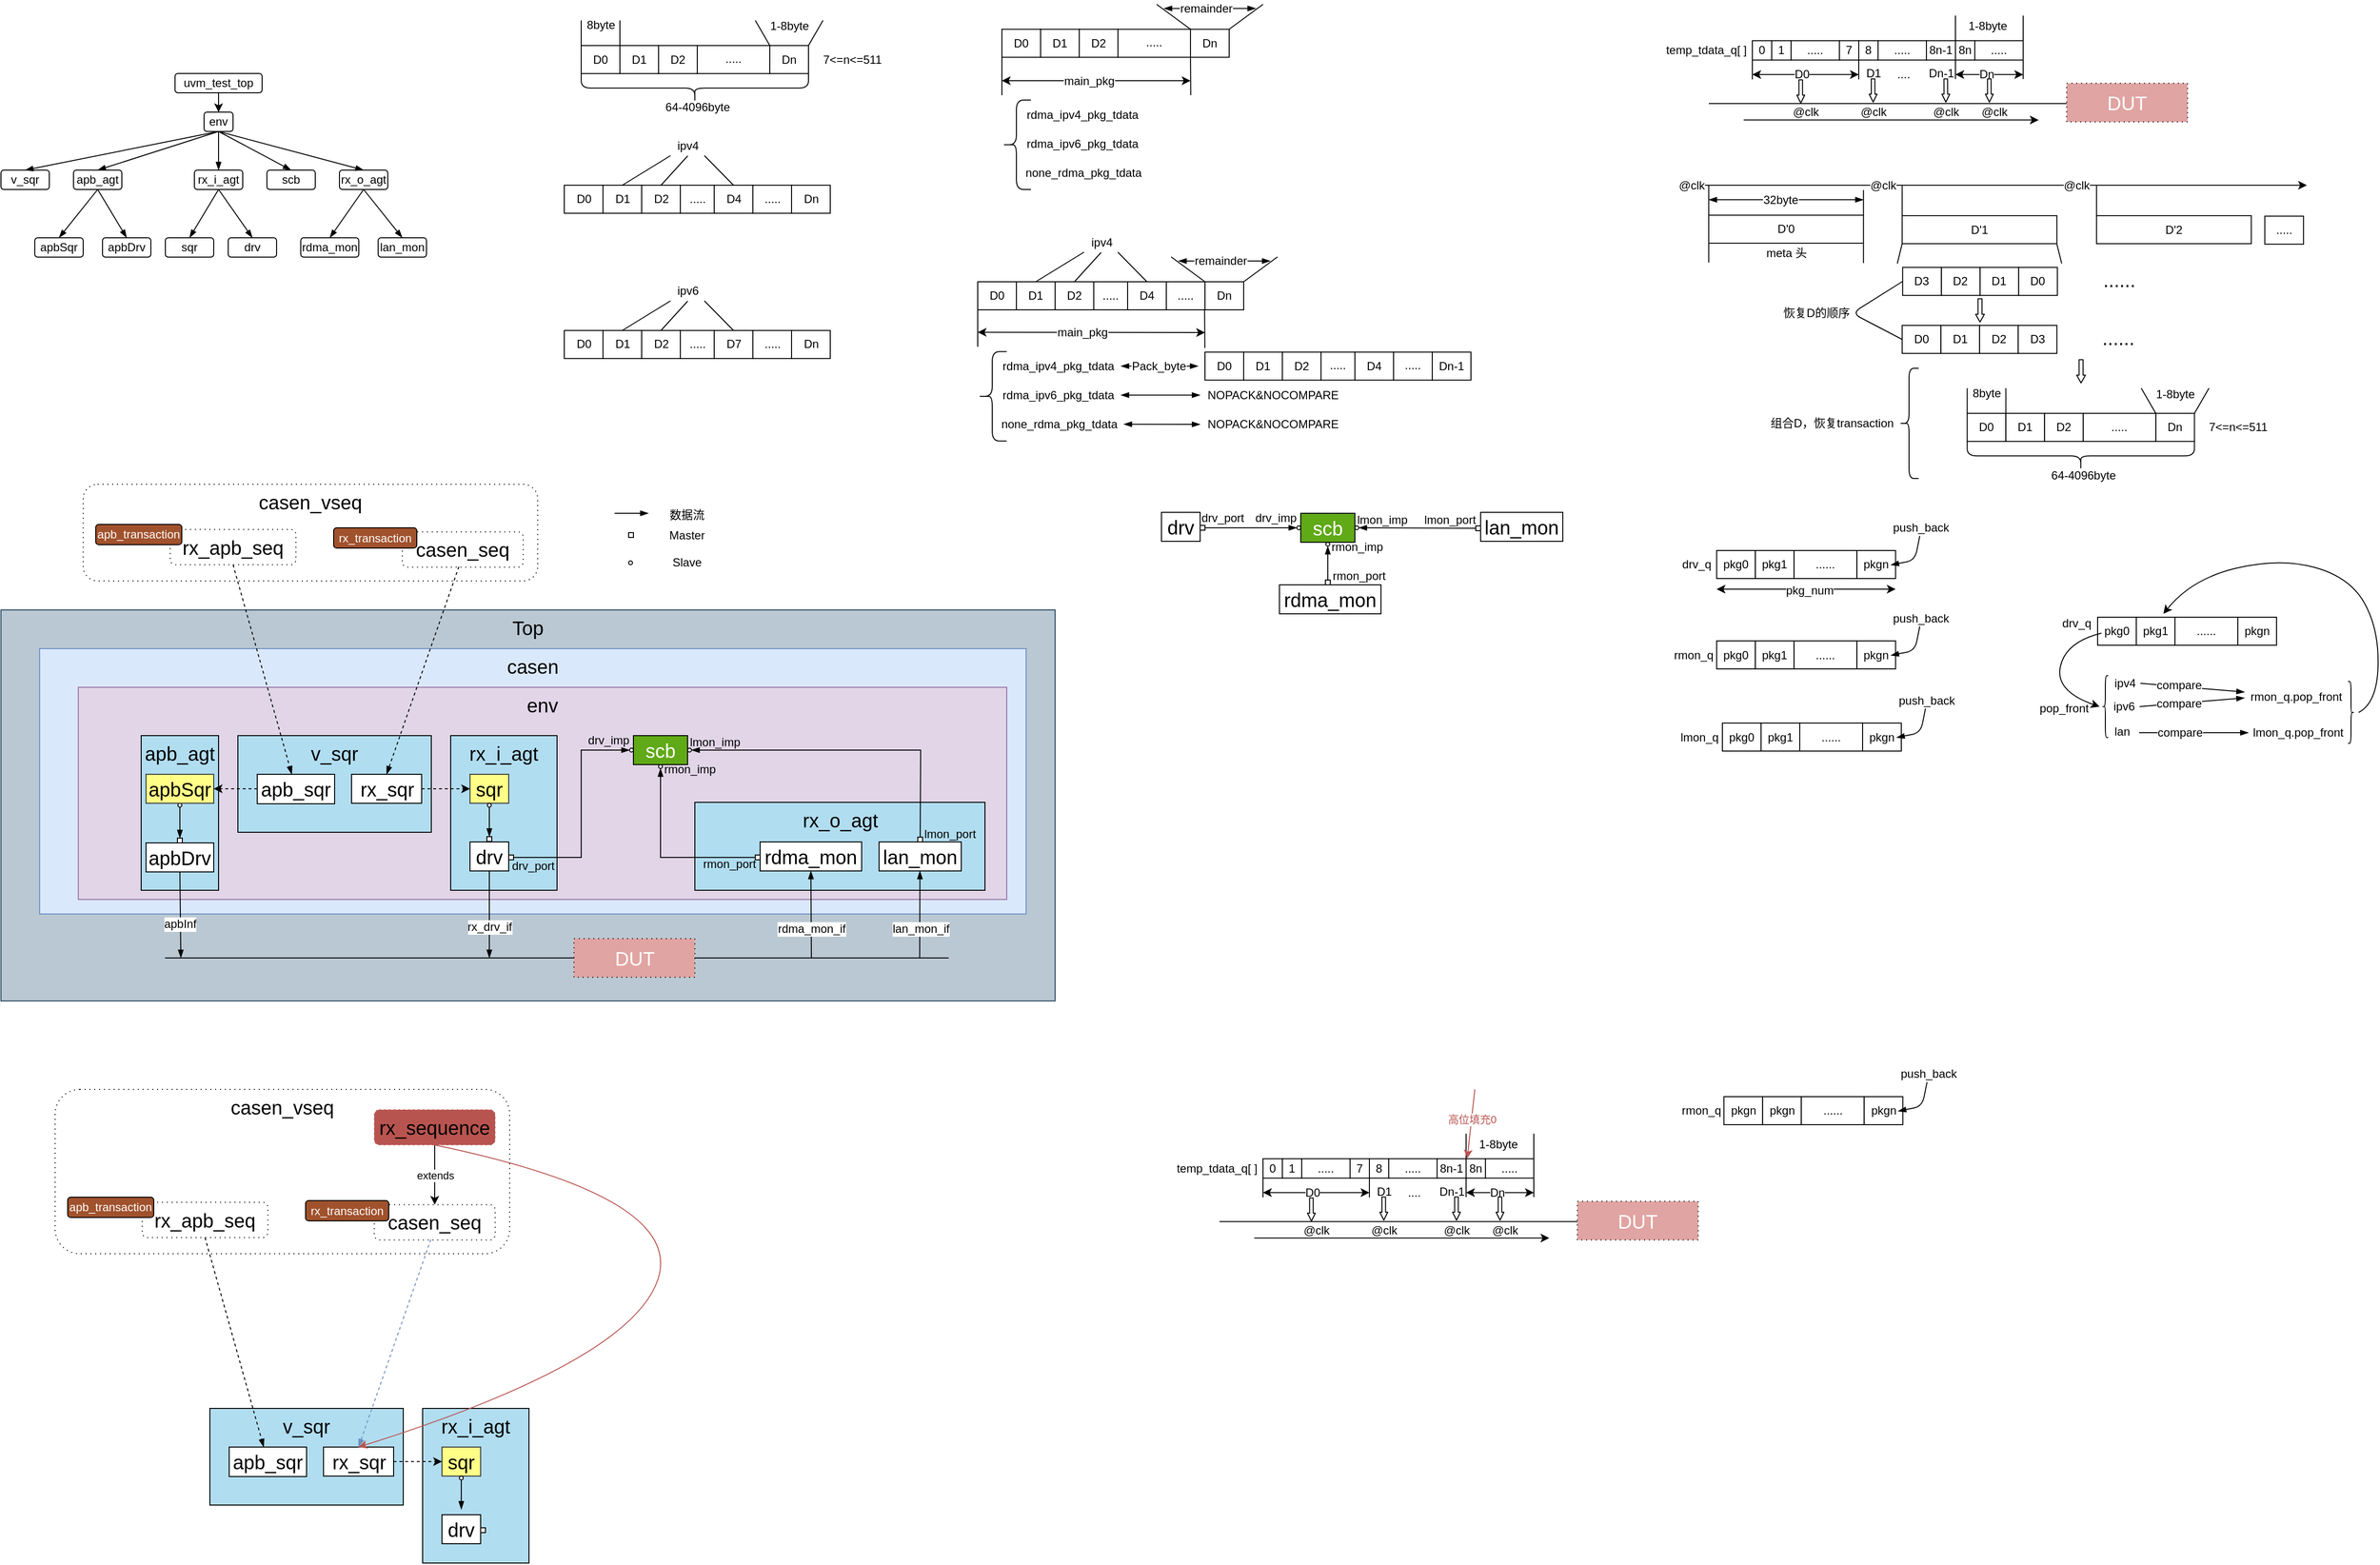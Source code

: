 <mxfile version="24.5.5" type="github">
  <diagram name="第 1 页" id="YA2X6JU4Gg-RtkkG3su3">
    <mxGraphModel dx="7707" dy="2843" grid="1" gridSize="10" guides="1" tooltips="1" connect="1" arrows="1" fold="1" page="1" pageScale="1" pageWidth="850" pageHeight="1100" math="0" shadow="0">
      <root>
        <mxCell id="0" />
        <mxCell id="1" parent="0" />
        <mxCell id="7eBmMcVBxgbyp8dWVUL5-1" style="edgeStyle=orthogonalEdgeStyle;rounded=0;orthogonalLoop=1;jettySize=auto;html=1;entryX=0.5;entryY=0;entryDx=0;entryDy=0;" edge="1" parent="1" source="7eBmMcVBxgbyp8dWVUL5-2" target="7eBmMcVBxgbyp8dWVUL5-3">
          <mxGeometry relative="1" as="geometry" />
        </mxCell>
        <mxCell id="7eBmMcVBxgbyp8dWVUL5-2" value="uvm_test_top" style="rounded=1;whiteSpace=wrap;html=1;" vertex="1" parent="1">
          <mxGeometry x="-1475" y="95" width="90" height="20" as="geometry" />
        </mxCell>
        <mxCell id="7eBmMcVBxgbyp8dWVUL5-3" value="env" style="rounded=1;whiteSpace=wrap;html=1;" vertex="1" parent="1">
          <mxGeometry x="-1445" y="135" width="30" height="20" as="geometry" />
        </mxCell>
        <mxCell id="7eBmMcVBxgbyp8dWVUL5-4" value="rx_i_agt" style="rounded=1;whiteSpace=wrap;html=1;" vertex="1" parent="1">
          <mxGeometry x="-1455" y="195" width="50" height="20" as="geometry" />
        </mxCell>
        <mxCell id="7eBmMcVBxgbyp8dWVUL5-5" value="rx_o_agt" style="rounded=1;whiteSpace=wrap;html=1;" vertex="1" parent="1">
          <mxGeometry x="-1305" y="195" width="50" height="20" as="geometry" />
        </mxCell>
        <mxCell id="7eBmMcVBxgbyp8dWVUL5-6" value="apb_agt" style="rounded=1;whiteSpace=wrap;html=1;" vertex="1" parent="1">
          <mxGeometry x="-1580" y="195" width="50" height="20" as="geometry" />
        </mxCell>
        <mxCell id="7eBmMcVBxgbyp8dWVUL5-7" value="v_sqr" style="rounded=1;whiteSpace=wrap;html=1;" vertex="1" parent="1">
          <mxGeometry x="-1655" y="195" width="50" height="20" as="geometry" />
        </mxCell>
        <mxCell id="7eBmMcVBxgbyp8dWVUL5-8" value="drv" style="rounded=1;whiteSpace=wrap;html=1;" vertex="1" parent="1">
          <mxGeometry x="-1420" y="265" width="50" height="20" as="geometry" />
        </mxCell>
        <mxCell id="7eBmMcVBxgbyp8dWVUL5-9" value="sqr" style="rounded=1;whiteSpace=wrap;html=1;fillColor=#FFFFFF;" vertex="1" parent="1">
          <mxGeometry x="-1485" y="265" width="50" height="20" as="geometry" />
        </mxCell>
        <mxCell id="7eBmMcVBxgbyp8dWVUL5-10" value="scb" style="rounded=1;whiteSpace=wrap;html=1;" vertex="1" parent="1">
          <mxGeometry x="-1380" y="195" width="50" height="20" as="geometry" />
        </mxCell>
        <mxCell id="7eBmMcVBxgbyp8dWVUL5-11" value="rdma_mon" style="rounded=1;whiteSpace=wrap;html=1;" vertex="1" parent="1">
          <mxGeometry x="-1345" y="265" width="60" height="20" as="geometry" />
        </mxCell>
        <mxCell id="7eBmMcVBxgbyp8dWVUL5-12" value="lan_mon" style="rounded=1;whiteSpace=wrap;html=1;" vertex="1" parent="1">
          <mxGeometry x="-1265" y="265" width="50" height="20" as="geometry" />
        </mxCell>
        <mxCell id="7eBmMcVBxgbyp8dWVUL5-13" value="apbSqr" style="rounded=1;whiteSpace=wrap;html=1;fillColor=#FFFFFF;" vertex="1" parent="1">
          <mxGeometry x="-1620" y="265" width="50" height="20" as="geometry" />
        </mxCell>
        <mxCell id="7eBmMcVBxgbyp8dWVUL5-14" value="apbDrv" style="rounded=1;whiteSpace=wrap;html=1;" vertex="1" parent="1">
          <mxGeometry x="-1550" y="265" width="50" height="20" as="geometry" />
        </mxCell>
        <mxCell id="7eBmMcVBxgbyp8dWVUL5-15" value="" style="endArrow=blockThin;html=1;exitX=0.5;exitY=1;exitDx=0;exitDy=0;entryX=0.5;entryY=0;entryDx=0;entryDy=0;endFill=1;" edge="1" parent="1" source="7eBmMcVBxgbyp8dWVUL5-5" target="7eBmMcVBxgbyp8dWVUL5-12">
          <mxGeometry width="50" height="50" relative="1" as="geometry">
            <mxPoint x="-1530" y="230" as="sourcePoint" />
            <mxPoint x="-1480" y="180" as="targetPoint" />
          </mxGeometry>
        </mxCell>
        <mxCell id="7eBmMcVBxgbyp8dWVUL5-16" value="" style="endArrow=blockThin;html=1;exitX=0.5;exitY=1;exitDx=0;exitDy=0;entryX=0.5;entryY=0;entryDx=0;entryDy=0;endFill=1;" edge="1" parent="1" source="7eBmMcVBxgbyp8dWVUL5-5" target="7eBmMcVBxgbyp8dWVUL5-11">
          <mxGeometry width="50" height="50" relative="1" as="geometry">
            <mxPoint x="-1515" y="240" as="sourcePoint" />
            <mxPoint x="-1465" y="190" as="targetPoint" />
          </mxGeometry>
        </mxCell>
        <mxCell id="7eBmMcVBxgbyp8dWVUL5-17" value="" style="endArrow=blockThin;html=1;exitX=0.5;exitY=1;exitDx=0;exitDy=0;entryX=0.5;entryY=0;entryDx=0;entryDy=0;endFill=1;" edge="1" parent="1" source="7eBmMcVBxgbyp8dWVUL5-3" target="7eBmMcVBxgbyp8dWVUL5-10">
          <mxGeometry width="50" height="50" relative="1" as="geometry">
            <mxPoint x="-1410" y="215" as="sourcePoint" />
            <mxPoint x="-1360" y="165" as="targetPoint" />
          </mxGeometry>
        </mxCell>
        <mxCell id="7eBmMcVBxgbyp8dWVUL5-18" value="" style="endArrow=blockThin;html=1;exitX=0.5;exitY=1;exitDx=0;exitDy=0;entryX=0.5;entryY=0;entryDx=0;entryDy=0;endFill=1;" edge="1" parent="1" source="7eBmMcVBxgbyp8dWVUL5-3" target="7eBmMcVBxgbyp8dWVUL5-7">
          <mxGeometry width="50" height="50" relative="1" as="geometry">
            <mxPoint x="-1425" y="160" as="sourcePoint" />
            <mxPoint x="-1770" y="120.0" as="targetPoint" />
          </mxGeometry>
        </mxCell>
        <mxCell id="7eBmMcVBxgbyp8dWVUL5-19" value="" style="endArrow=blockThin;html=1;exitX=0.5;exitY=1;exitDx=0;exitDy=0;entryX=0.5;entryY=0;entryDx=0;entryDy=0;endFill=1;" edge="1" parent="1" source="7eBmMcVBxgbyp8dWVUL5-3" target="7eBmMcVBxgbyp8dWVUL5-6">
          <mxGeometry width="50" height="50" relative="1" as="geometry">
            <mxPoint x="-1420" y="165" as="sourcePoint" />
            <mxPoint x="-1625" y="160" as="targetPoint" />
          </mxGeometry>
        </mxCell>
        <mxCell id="7eBmMcVBxgbyp8dWVUL5-20" value="" style="endArrow=blockThin;html=1;exitX=0.5;exitY=1;exitDx=0;exitDy=0;entryX=0.5;entryY=0;entryDx=0;entryDy=0;endFill=1;" edge="1" parent="1" source="7eBmMcVBxgbyp8dWVUL5-3" target="7eBmMcVBxgbyp8dWVUL5-4">
          <mxGeometry width="50" height="50" relative="1" as="geometry">
            <mxPoint x="-1415" y="170" as="sourcePoint" />
            <mxPoint x="-1280" y="265" as="targetPoint" />
          </mxGeometry>
        </mxCell>
        <mxCell id="7eBmMcVBxgbyp8dWVUL5-21" value="" style="endArrow=blockThin;html=1;entryX=0.5;entryY=0;entryDx=0;entryDy=0;exitX=0.5;exitY=1;exitDx=0;exitDy=0;endFill=1;" edge="1" parent="1" source="7eBmMcVBxgbyp8dWVUL5-4" target="7eBmMcVBxgbyp8dWVUL5-8">
          <mxGeometry width="50" height="50" relative="1" as="geometry">
            <mxPoint x="-1540" y="220" as="sourcePoint" />
            <mxPoint x="-1490" y="170" as="targetPoint" />
          </mxGeometry>
        </mxCell>
        <mxCell id="7eBmMcVBxgbyp8dWVUL5-22" value="" style="endArrow=blockThin;html=1;exitX=0.5;exitY=1;exitDx=0;exitDy=0;entryX=0.5;entryY=0;entryDx=0;entryDy=0;endFill=1;" edge="1" parent="1" source="7eBmMcVBxgbyp8dWVUL5-4" target="7eBmMcVBxgbyp8dWVUL5-9">
          <mxGeometry width="50" height="50" relative="1" as="geometry">
            <mxPoint x="-1605" y="225" as="sourcePoint" />
            <mxPoint x="-1555" y="175" as="targetPoint" />
          </mxGeometry>
        </mxCell>
        <mxCell id="7eBmMcVBxgbyp8dWVUL5-23" value="" style="endArrow=blockThin;html=1;exitX=0.5;exitY=1;exitDx=0;exitDy=0;entryX=0.5;entryY=0;entryDx=0;entryDy=0;endFill=1;" edge="1" parent="1" source="7eBmMcVBxgbyp8dWVUL5-6" target="7eBmMcVBxgbyp8dWVUL5-13">
          <mxGeometry width="50" height="50" relative="1" as="geometry">
            <mxPoint x="-1665" y="310" as="sourcePoint" />
            <mxPoint x="-1615" y="260" as="targetPoint" />
          </mxGeometry>
        </mxCell>
        <mxCell id="7eBmMcVBxgbyp8dWVUL5-24" value="" style="endArrow=blockThin;html=1;entryX=0.5;entryY=0;entryDx=0;entryDy=0;exitX=0.5;exitY=1;exitDx=0;exitDy=0;endFill=1;" edge="1" parent="1" source="7eBmMcVBxgbyp8dWVUL5-6" target="7eBmMcVBxgbyp8dWVUL5-14">
          <mxGeometry width="50" height="50" relative="1" as="geometry">
            <mxPoint x="-1700" y="205" as="sourcePoint" />
            <mxPoint x="-1655" y="205" as="targetPoint" />
          </mxGeometry>
        </mxCell>
        <mxCell id="7eBmMcVBxgbyp8dWVUL5-25" value="" style="endArrow=blockThin;html=1;exitX=0.5;exitY=1;exitDx=0;exitDy=0;entryX=0.5;entryY=0;entryDx=0;entryDy=0;endFill=1;" edge="1" parent="1" source="7eBmMcVBxgbyp8dWVUL5-3" target="7eBmMcVBxgbyp8dWVUL5-5">
          <mxGeometry width="50" height="50" relative="1" as="geometry">
            <mxPoint x="-1430" y="165" as="sourcePoint" />
            <mxPoint x="-1340" y="280" as="targetPoint" />
          </mxGeometry>
        </mxCell>
        <mxCell id="7eBmMcVBxgbyp8dWVUL5-26" value="D0" style="rounded=0;whiteSpace=wrap;html=1;shadow=0;glass=0;sketch=0;strokeColor=#000000;strokeWidth=1;fillColor=#FFFFFF;fontSize=12;align=center;" vertex="1" parent="1">
          <mxGeometry x="-1055" y="66.13" width="40" height="29" as="geometry" />
        </mxCell>
        <mxCell id="7eBmMcVBxgbyp8dWVUL5-27" value="D1" style="rounded=0;whiteSpace=wrap;html=1;shadow=0;glass=0;sketch=0;strokeColor=#000000;strokeWidth=1;fillColor=#FFFFFF;fontSize=12;align=center;" vertex="1" parent="1">
          <mxGeometry x="-1015" y="66.13" width="40" height="29" as="geometry" />
        </mxCell>
        <mxCell id="7eBmMcVBxgbyp8dWVUL5-28" value="D2" style="rounded=0;whiteSpace=wrap;html=1;shadow=0;glass=0;sketch=0;strokeColor=#000000;strokeWidth=1;fillColor=#FFFFFF;fontSize=12;align=center;" vertex="1" parent="1">
          <mxGeometry x="-975" y="66.13" width="40" height="29" as="geometry" />
        </mxCell>
        <mxCell id="7eBmMcVBxgbyp8dWVUL5-29" value="Dn" style="rounded=0;whiteSpace=wrap;html=1;shadow=0;glass=0;sketch=0;strokeColor=#000000;strokeWidth=1;fillColor=#FFFFFF;fontSize=12;align=center;" vertex="1" parent="1">
          <mxGeometry x="-860" y="66.13" width="40" height="29" as="geometry" />
        </mxCell>
        <mxCell id="7eBmMcVBxgbyp8dWVUL5-30" value="....." style="rounded=0;whiteSpace=wrap;html=1;shadow=0;glass=0;sketch=0;strokeColor=#000000;strokeWidth=1;fillColor=#FFFFFF;fontSize=12;align=center;verticalAlign=top;" vertex="1" parent="1">
          <mxGeometry x="-935" y="66.13" width="75" height="29" as="geometry" />
        </mxCell>
        <mxCell id="7eBmMcVBxgbyp8dWVUL5-31" value="D4" style="rounded=0;whiteSpace=wrap;html=1;shadow=0;glass=0;sketch=0;strokeColor=#000000;strokeWidth=1;fillColor=#FFFFFF;fontSize=12;align=center;" vertex="1" parent="1">
          <mxGeometry x="-917.5" y="210.62" width="40" height="29" as="geometry" />
        </mxCell>
        <mxCell id="7eBmMcVBxgbyp8dWVUL5-32" value="....." style="rounded=0;whiteSpace=wrap;html=1;shadow=0;glass=0;sketch=0;strokeColor=#000000;strokeWidth=1;fillColor=#FFFFFF;fontSize=12;align=center;" vertex="1" parent="1">
          <mxGeometry x="685.89" y="242.62" width="40" height="29" as="geometry" />
        </mxCell>
        <mxCell id="7eBmMcVBxgbyp8dWVUL5-33" value="" style="endArrow=none;html=1;fontSize=12;exitX=0;exitY=0;exitDx=0;exitDy=0;" edge="1" parent="1" source="7eBmMcVBxgbyp8dWVUL5-26">
          <mxGeometry width="50" height="50" relative="1" as="geometry">
            <mxPoint x="-1050" y="75.13" as="sourcePoint" />
            <mxPoint x="-1055" y="40.13" as="targetPoint" />
          </mxGeometry>
        </mxCell>
        <mxCell id="7eBmMcVBxgbyp8dWVUL5-34" value="" style="endArrow=none;html=1;fontSize=12;exitX=1;exitY=0;exitDx=0;exitDy=0;" edge="1" parent="1" source="7eBmMcVBxgbyp8dWVUL5-26">
          <mxGeometry width="50" height="50" relative="1" as="geometry">
            <mxPoint x="-980" y="40.13" as="sourcePoint" />
            <mxPoint x="-1015" y="40.13" as="targetPoint" />
          </mxGeometry>
        </mxCell>
        <mxCell id="7eBmMcVBxgbyp8dWVUL5-35" value="8byte" style="text;html=1;align=center;verticalAlign=middle;resizable=0;points=[];autosize=1;fontSize=12;" vertex="1" parent="1">
          <mxGeometry x="-1055" y="35.13" width="40" height="20" as="geometry" />
        </mxCell>
        <mxCell id="7eBmMcVBxgbyp8dWVUL5-36" value="" style="shape=curlyBracket;whiteSpace=wrap;html=1;rounded=1;shadow=0;glass=0;sketch=0;strokeColor=#000000;strokeWidth=1;fillColor=#FFFFFF;fontSize=12;align=center;direction=north;" vertex="1" parent="1">
          <mxGeometry x="-1055" y="95.13" width="235" height="30" as="geometry" />
        </mxCell>
        <mxCell id="7eBmMcVBxgbyp8dWVUL5-37" value="&lt;span&gt;64-4096byte&lt;/span&gt;" style="text;html=1;align=center;verticalAlign=middle;resizable=0;points=[];autosize=1;fontSize=12;" vertex="1" parent="1">
          <mxGeometry x="-975" y="120.13" width="80" height="20" as="geometry" />
        </mxCell>
        <mxCell id="7eBmMcVBxgbyp8dWVUL5-38" value="" style="endArrow=none;html=1;fontSize=12;" edge="1" parent="1">
          <mxGeometry width="50" height="50" relative="1" as="geometry">
            <mxPoint x="-860" y="66.13" as="sourcePoint" />
            <mxPoint x="-875" y="40.13" as="targetPoint" />
          </mxGeometry>
        </mxCell>
        <mxCell id="7eBmMcVBxgbyp8dWVUL5-39" value="" style="endArrow=none;html=1;fontSize=12;" edge="1" parent="1">
          <mxGeometry width="50" height="50" relative="1" as="geometry">
            <mxPoint x="-820" y="66.13" as="sourcePoint" />
            <mxPoint x="-805" y="40.13" as="targetPoint" />
          </mxGeometry>
        </mxCell>
        <mxCell id="7eBmMcVBxgbyp8dWVUL5-40" value="1-8byte" style="text;html=1;align=center;verticalAlign=middle;resizable=0;points=[];autosize=1;fontSize=12;" vertex="1" parent="1">
          <mxGeometry x="-867.5" y="36.39" width="55" height="20" as="geometry" />
        </mxCell>
        <mxCell id="7eBmMcVBxgbyp8dWVUL5-41" value="D0" style="rounded=0;whiteSpace=wrap;html=1;shadow=0;glass=0;sketch=0;strokeColor=#000000;strokeWidth=1;fillColor=#FFFFFF;fontSize=12;align=center;" vertex="1" parent="1">
          <mxGeometry x="-1072.5" y="210.62" width="40" height="29" as="geometry" />
        </mxCell>
        <mxCell id="7eBmMcVBxgbyp8dWVUL5-42" value="D1" style="rounded=0;whiteSpace=wrap;html=1;shadow=0;glass=0;sketch=0;strokeColor=#000000;strokeWidth=1;fillColor=#FFFFFF;fontSize=12;align=center;" vertex="1" parent="1">
          <mxGeometry x="-1032.5" y="210.62" width="40" height="29" as="geometry" />
        </mxCell>
        <mxCell id="7eBmMcVBxgbyp8dWVUL5-43" value="D2" style="rounded=0;whiteSpace=wrap;html=1;shadow=0;glass=0;sketch=0;strokeColor=#000000;strokeWidth=1;fillColor=#FFFFFF;fontSize=12;align=center;" vertex="1" parent="1">
          <mxGeometry x="-992.5" y="210.62" width="40" height="29" as="geometry" />
        </mxCell>
        <mxCell id="7eBmMcVBxgbyp8dWVUL5-44" value="Dn" style="rounded=0;whiteSpace=wrap;html=1;shadow=0;glass=0;sketch=0;strokeColor=#000000;strokeWidth=1;fillColor=#FFFFFF;fontSize=12;align=center;" vertex="1" parent="1">
          <mxGeometry x="-837.5" y="210.62" width="40" height="29" as="geometry" />
        </mxCell>
        <mxCell id="7eBmMcVBxgbyp8dWVUL5-45" value="....." style="rounded=0;whiteSpace=wrap;html=1;shadow=0;glass=0;sketch=0;strokeColor=#000000;strokeWidth=1;fillColor=#FFFFFF;fontSize=12;align=center;verticalAlign=top;" vertex="1" parent="1">
          <mxGeometry x="-877.5" y="210.62" width="40" height="29" as="geometry" />
        </mxCell>
        <mxCell id="7eBmMcVBxgbyp8dWVUL5-46" value="....." style="rounded=0;whiteSpace=wrap;html=1;shadow=0;glass=0;sketch=0;strokeColor=#000000;strokeWidth=1;fillColor=#FFFFFF;fontSize=12;align=center;verticalAlign=top;" vertex="1" parent="1">
          <mxGeometry x="-952.5" y="210.62" width="35" height="29" as="geometry" />
        </mxCell>
        <mxCell id="7eBmMcVBxgbyp8dWVUL5-47" value="7&amp;lt;=n&amp;lt;=511" style="text;html=1;align=center;verticalAlign=middle;resizable=0;points=[];autosize=1;fontSize=12;" vertex="1" parent="1">
          <mxGeometry x="-812.5" y="70.63" width="75" height="20" as="geometry" />
        </mxCell>
        <mxCell id="7eBmMcVBxgbyp8dWVUL5-48" value="" style="endArrow=none;html=1;fontSize=12;entryX=0.996;entryY=0.994;entryDx=0;entryDy=0;entryPerimeter=0;" edge="1" parent="1" target="7eBmMcVBxgbyp8dWVUL5-51">
          <mxGeometry width="50" height="50" relative="1" as="geometry">
            <mxPoint x="-897.5" y="210.62" as="sourcePoint" />
            <mxPoint x="-882.5" y="184.62" as="targetPoint" />
          </mxGeometry>
        </mxCell>
        <mxCell id="7eBmMcVBxgbyp8dWVUL5-49" value="" style="endArrow=none;html=1;fontSize=12;entryX=0.503;entryY=1.006;entryDx=0;entryDy=0;entryPerimeter=0;" edge="1" parent="1" target="7eBmMcVBxgbyp8dWVUL5-51">
          <mxGeometry width="50" height="50" relative="1" as="geometry">
            <mxPoint x="-972.5" y="210.62" as="sourcePoint" />
            <mxPoint x="-947.5" y="181.12" as="targetPoint" />
          </mxGeometry>
        </mxCell>
        <mxCell id="7eBmMcVBxgbyp8dWVUL5-50" value="" style="endArrow=none;html=1;fontSize=12;entryX=-0.004;entryY=0.994;entryDx=0;entryDy=0;entryPerimeter=0;" edge="1" parent="1" target="7eBmMcVBxgbyp8dWVUL5-51">
          <mxGeometry width="50" height="50" relative="1" as="geometry">
            <mxPoint x="-1012.5" y="210.62" as="sourcePoint" />
            <mxPoint x="-997.5" y="184.62" as="targetPoint" />
          </mxGeometry>
        </mxCell>
        <mxCell id="7eBmMcVBxgbyp8dWVUL5-51" value="ipv4" style="text;html=1;align=center;verticalAlign=middle;resizable=0;points=[];autosize=1;fontSize=12;" vertex="1" parent="1">
          <mxGeometry x="-962.5" y="160.12" width="35" height="20" as="geometry" />
        </mxCell>
        <mxCell id="7eBmMcVBxgbyp8dWVUL5-52" value="D7" style="rounded=0;whiteSpace=wrap;html=1;shadow=0;glass=0;sketch=0;strokeColor=#000000;strokeWidth=1;fillColor=#FFFFFF;fontSize=12;align=center;" vertex="1" parent="1">
          <mxGeometry x="-917.5" y="360.87" width="40" height="29" as="geometry" />
        </mxCell>
        <mxCell id="7eBmMcVBxgbyp8dWVUL5-53" value="D0" style="rounded=0;whiteSpace=wrap;html=1;shadow=0;glass=0;sketch=0;strokeColor=#000000;strokeWidth=1;fillColor=#FFFFFF;fontSize=12;align=center;" vertex="1" parent="1">
          <mxGeometry x="-1072.5" y="360.87" width="40" height="29" as="geometry" />
        </mxCell>
        <mxCell id="7eBmMcVBxgbyp8dWVUL5-54" value="D1" style="rounded=0;whiteSpace=wrap;html=1;shadow=0;glass=0;sketch=0;strokeColor=#000000;strokeWidth=1;fillColor=#FFFFFF;fontSize=12;align=center;" vertex="1" parent="1">
          <mxGeometry x="-1032.5" y="360.87" width="40" height="29" as="geometry" />
        </mxCell>
        <mxCell id="7eBmMcVBxgbyp8dWVUL5-55" value="D2" style="rounded=0;whiteSpace=wrap;html=1;shadow=0;glass=0;sketch=0;strokeColor=#000000;strokeWidth=1;fillColor=#FFFFFF;fontSize=12;align=center;" vertex="1" parent="1">
          <mxGeometry x="-992.5" y="360.87" width="40" height="29" as="geometry" />
        </mxCell>
        <mxCell id="7eBmMcVBxgbyp8dWVUL5-56" value="Dn" style="rounded=0;whiteSpace=wrap;html=1;shadow=0;glass=0;sketch=0;strokeColor=#000000;strokeWidth=1;fillColor=#FFFFFF;fontSize=12;align=center;" vertex="1" parent="1">
          <mxGeometry x="-837.5" y="360.87" width="40" height="29" as="geometry" />
        </mxCell>
        <mxCell id="7eBmMcVBxgbyp8dWVUL5-57" value="....." style="rounded=0;whiteSpace=wrap;html=1;shadow=0;glass=0;sketch=0;strokeColor=#000000;strokeWidth=1;fillColor=#FFFFFF;fontSize=12;align=center;verticalAlign=top;" vertex="1" parent="1">
          <mxGeometry x="-877.5" y="360.87" width="40" height="29" as="geometry" />
        </mxCell>
        <mxCell id="7eBmMcVBxgbyp8dWVUL5-58" value="....." style="rounded=0;whiteSpace=wrap;html=1;shadow=0;glass=0;sketch=0;strokeColor=#000000;strokeWidth=1;fillColor=#FFFFFF;fontSize=12;align=center;verticalAlign=top;" vertex="1" parent="1">
          <mxGeometry x="-952.5" y="360.87" width="35" height="29" as="geometry" />
        </mxCell>
        <mxCell id="7eBmMcVBxgbyp8dWVUL5-59" value="" style="endArrow=none;html=1;fontSize=12;entryX=0.996;entryY=0.994;entryDx=0;entryDy=0;entryPerimeter=0;" edge="1" parent="1" target="7eBmMcVBxgbyp8dWVUL5-62">
          <mxGeometry width="50" height="50" relative="1" as="geometry">
            <mxPoint x="-897.5" y="360.87" as="sourcePoint" />
            <mxPoint x="-882.5" y="334.87" as="targetPoint" />
          </mxGeometry>
        </mxCell>
        <mxCell id="7eBmMcVBxgbyp8dWVUL5-60" value="" style="endArrow=none;html=1;fontSize=12;entryX=0.503;entryY=1.006;entryDx=0;entryDy=0;entryPerimeter=0;" edge="1" parent="1" target="7eBmMcVBxgbyp8dWVUL5-62">
          <mxGeometry width="50" height="50" relative="1" as="geometry">
            <mxPoint x="-972.5" y="360.87" as="sourcePoint" />
            <mxPoint x="-947.5" y="331.37" as="targetPoint" />
          </mxGeometry>
        </mxCell>
        <mxCell id="7eBmMcVBxgbyp8dWVUL5-61" value="" style="endArrow=none;html=1;fontSize=12;entryX=-0.004;entryY=0.994;entryDx=0;entryDy=0;entryPerimeter=0;" edge="1" parent="1" target="7eBmMcVBxgbyp8dWVUL5-62">
          <mxGeometry width="50" height="50" relative="1" as="geometry">
            <mxPoint x="-1012.5" y="360.87" as="sourcePoint" />
            <mxPoint x="-997.5" y="334.87" as="targetPoint" />
          </mxGeometry>
        </mxCell>
        <mxCell id="7eBmMcVBxgbyp8dWVUL5-62" value="ipv6" style="text;html=1;align=center;verticalAlign=middle;resizable=0;points=[];autosize=1;fontSize=12;" vertex="1" parent="1">
          <mxGeometry x="-962.5" y="310.37" width="35" height="20" as="geometry" />
        </mxCell>
        <mxCell id="7eBmMcVBxgbyp8dWVUL5-63" value="D0" style="rounded=0;whiteSpace=wrap;html=1;shadow=0;glass=0;sketch=0;strokeColor=#000000;strokeWidth=1;fillColor=#FFFFFF;fontSize=12;align=center;" vertex="1" parent="1">
          <mxGeometry x="-620" y="49.25" width="40" height="29" as="geometry" />
        </mxCell>
        <mxCell id="7eBmMcVBxgbyp8dWVUL5-64" value="D1" style="rounded=0;whiteSpace=wrap;html=1;shadow=0;glass=0;sketch=0;strokeColor=#000000;strokeWidth=1;fillColor=#FFFFFF;fontSize=12;align=center;" vertex="1" parent="1">
          <mxGeometry x="-580" y="49.25" width="40" height="29" as="geometry" />
        </mxCell>
        <mxCell id="7eBmMcVBxgbyp8dWVUL5-65" value="D2" style="rounded=0;whiteSpace=wrap;html=1;shadow=0;glass=0;sketch=0;strokeColor=#000000;strokeWidth=1;fillColor=#FFFFFF;fontSize=12;align=center;" vertex="1" parent="1">
          <mxGeometry x="-540" y="49.25" width="40" height="29" as="geometry" />
        </mxCell>
        <mxCell id="7eBmMcVBxgbyp8dWVUL5-66" value="Dn" style="rounded=0;whiteSpace=wrap;html=1;shadow=0;glass=0;sketch=0;strokeColor=#000000;strokeWidth=1;fillColor=#FFFFFF;fontSize=12;align=center;" vertex="1" parent="1">
          <mxGeometry x="-425" y="49.25" width="40" height="29" as="geometry" />
        </mxCell>
        <mxCell id="7eBmMcVBxgbyp8dWVUL5-67" value="" style="endArrow=none;html=1;fontSize=12;entryX=0;entryY=1;entryDx=0;entryDy=0;" edge="1" parent="1" target="7eBmMcVBxgbyp8dWVUL5-63">
          <mxGeometry width="50" height="50" relative="1" as="geometry">
            <mxPoint x="-620" y="117.5" as="sourcePoint" />
            <mxPoint x="-545" y="23.25" as="targetPoint" />
          </mxGeometry>
        </mxCell>
        <mxCell id="7eBmMcVBxgbyp8dWVUL5-68" value="" style="endArrow=none;html=1;fontSize=12;entryX=0;entryY=1;entryDx=0;entryDy=0;" edge="1" parent="1">
          <mxGeometry width="50" height="50" relative="1" as="geometry">
            <mxPoint x="-424.72" y="117.5" as="sourcePoint" />
            <mxPoint x="-425" y="78.25" as="targetPoint" />
          </mxGeometry>
        </mxCell>
        <mxCell id="7eBmMcVBxgbyp8dWVUL5-69" value="" style="endArrow=classic;startArrow=classic;html=1;fontSize=12;" edge="1" parent="1">
          <mxGeometry width="50" height="50" relative="1" as="geometry">
            <mxPoint x="-620" y="102.5" as="sourcePoint" />
            <mxPoint x="-425" y="102.5" as="targetPoint" />
          </mxGeometry>
        </mxCell>
        <mxCell id="7eBmMcVBxgbyp8dWVUL5-70" value="main_pkg" style="edgeLabel;html=1;align=center;verticalAlign=middle;resizable=0;points=[];fontSize=12;" vertex="1" connectable="0" parent="7eBmMcVBxgbyp8dWVUL5-69">
          <mxGeometry x="-0.08" relative="1" as="geometry">
            <mxPoint as="offset" />
          </mxGeometry>
        </mxCell>
        <mxCell id="7eBmMcVBxgbyp8dWVUL5-71" value="" style="endArrow=blockThin;startArrow=blockThin;html=1;fontSize=12;endFill=1;startFill=1;" edge="1" parent="1">
          <mxGeometry width="50" height="50" relative="1" as="geometry">
            <mxPoint x="-452.5" y="27.75" as="sourcePoint" />
            <mxPoint x="-357.5" y="27.75" as="targetPoint" />
          </mxGeometry>
        </mxCell>
        <mxCell id="7eBmMcVBxgbyp8dWVUL5-72" value="remainder" style="edgeLabel;html=1;align=center;verticalAlign=middle;resizable=0;points=[];fontSize=12;" vertex="1" connectable="0" parent="7eBmMcVBxgbyp8dWVUL5-71">
          <mxGeometry x="-0.08" relative="1" as="geometry">
            <mxPoint as="offset" />
          </mxGeometry>
        </mxCell>
        <mxCell id="7eBmMcVBxgbyp8dWVUL5-73" value="....." style="rounded=0;whiteSpace=wrap;html=1;shadow=0;glass=0;sketch=0;strokeColor=#000000;strokeWidth=1;fillColor=#FFFFFF;fontSize=12;align=center;verticalAlign=top;" vertex="1" parent="1">
          <mxGeometry x="-500" y="49.25" width="75" height="29" as="geometry" />
        </mxCell>
        <mxCell id="7eBmMcVBxgbyp8dWVUL5-74" value="" style="endArrow=none;html=1;fontSize=12;" edge="1" parent="1">
          <mxGeometry width="50" height="50" relative="1" as="geometry">
            <mxPoint x="-425" y="49.25" as="sourcePoint" />
            <mxPoint x="-460" y="23.5" as="targetPoint" />
          </mxGeometry>
        </mxCell>
        <mxCell id="7eBmMcVBxgbyp8dWVUL5-75" value="" style="endArrow=none;html=1;fontSize=12;" edge="1" parent="1">
          <mxGeometry width="50" height="50" relative="1" as="geometry">
            <mxPoint x="-385" y="49.25" as="sourcePoint" />
            <mxPoint x="-350" y="23.5" as="targetPoint" />
          </mxGeometry>
        </mxCell>
        <mxCell id="7eBmMcVBxgbyp8dWVUL5-76" value="" style="shape=curlyBracket;whiteSpace=wrap;html=1;rounded=1;shadow=0;glass=0;sketch=0;strokeColor=#000000;strokeWidth=1;fillColor=#FFFFFF;fontSize=12;align=center;direction=east;" vertex="1" parent="1">
          <mxGeometry x="-620" y="122.5" width="30" height="92.5" as="geometry" />
        </mxCell>
        <mxCell id="7eBmMcVBxgbyp8dWVUL5-77" value="rdma_ipv4_pkg_tdata" style="text;html=1;align=center;verticalAlign=middle;resizable=0;points=[];autosize=1;fontSize=12;" vertex="1" parent="1">
          <mxGeometry x="-602" y="127.5" width="130" height="20" as="geometry" />
        </mxCell>
        <mxCell id="7eBmMcVBxgbyp8dWVUL5-78" value="rdma_ipv6_pkg_tdata" style="text;html=1;align=center;verticalAlign=middle;resizable=0;points=[];autosize=1;fontSize=12;" vertex="1" parent="1">
          <mxGeometry x="-602" y="157.5" width="130" height="20" as="geometry" />
        </mxCell>
        <mxCell id="7eBmMcVBxgbyp8dWVUL5-79" value="none_rdma_pkg_tdata" style="text;html=1;align=center;verticalAlign=middle;resizable=0;points=[];autosize=1;fontSize=12;" vertex="1" parent="1">
          <mxGeometry x="-604" y="187.5" width="135" height="20" as="geometry" />
        </mxCell>
        <mxCell id="7eBmMcVBxgbyp8dWVUL5-80" value="D4" style="rounded=0;whiteSpace=wrap;html=1;shadow=0;glass=0;sketch=0;strokeColor=#000000;strokeWidth=1;fillColor=#FFFFFF;fontSize=12;align=center;" vertex="1" parent="1">
          <mxGeometry x="-490" y="310.5" width="40" height="29" as="geometry" />
        </mxCell>
        <mxCell id="7eBmMcVBxgbyp8dWVUL5-81" value="D0" style="rounded=0;whiteSpace=wrap;html=1;shadow=0;glass=0;sketch=0;strokeColor=#000000;strokeWidth=1;fillColor=#FFFFFF;fontSize=12;align=center;" vertex="1" parent="1">
          <mxGeometry x="-645" y="310.5" width="40" height="29" as="geometry" />
        </mxCell>
        <mxCell id="7eBmMcVBxgbyp8dWVUL5-82" value="D1" style="rounded=0;whiteSpace=wrap;html=1;shadow=0;glass=0;sketch=0;strokeColor=#000000;strokeWidth=1;fillColor=#FFFFFF;fontSize=12;align=center;" vertex="1" parent="1">
          <mxGeometry x="-605" y="310.5" width="40" height="29" as="geometry" />
        </mxCell>
        <mxCell id="7eBmMcVBxgbyp8dWVUL5-83" value="D2" style="rounded=0;whiteSpace=wrap;html=1;shadow=0;glass=0;sketch=0;strokeColor=#000000;strokeWidth=1;fillColor=#FFFFFF;fontSize=12;align=center;" vertex="1" parent="1">
          <mxGeometry x="-565" y="310.5" width="40" height="29" as="geometry" />
        </mxCell>
        <mxCell id="7eBmMcVBxgbyp8dWVUL5-84" value="Dn" style="rounded=0;whiteSpace=wrap;html=1;shadow=0;glass=0;sketch=0;strokeColor=#000000;strokeWidth=1;fillColor=#FFFFFF;fontSize=12;align=center;" vertex="1" parent="1">
          <mxGeometry x="-410" y="310.5" width="40" height="29" as="geometry" />
        </mxCell>
        <mxCell id="7eBmMcVBxgbyp8dWVUL5-85" value="....." style="rounded=0;whiteSpace=wrap;html=1;shadow=0;glass=0;sketch=0;strokeColor=#000000;strokeWidth=1;fillColor=#FFFFFF;fontSize=12;align=center;verticalAlign=top;" vertex="1" parent="1">
          <mxGeometry x="-450" y="310.5" width="40" height="29" as="geometry" />
        </mxCell>
        <mxCell id="7eBmMcVBxgbyp8dWVUL5-86" value="....." style="rounded=0;whiteSpace=wrap;html=1;shadow=0;glass=0;sketch=0;strokeColor=#000000;strokeWidth=1;fillColor=#FFFFFF;fontSize=12;align=center;verticalAlign=top;" vertex="1" parent="1">
          <mxGeometry x="-525" y="310.5" width="35" height="29" as="geometry" />
        </mxCell>
        <mxCell id="7eBmMcVBxgbyp8dWVUL5-87" value="" style="endArrow=none;html=1;fontSize=12;entryX=0.996;entryY=0.994;entryDx=0;entryDy=0;entryPerimeter=0;" edge="1" parent="1" target="7eBmMcVBxgbyp8dWVUL5-90">
          <mxGeometry width="50" height="50" relative="1" as="geometry">
            <mxPoint x="-470" y="310.5" as="sourcePoint" />
            <mxPoint x="-455" y="284.5" as="targetPoint" />
          </mxGeometry>
        </mxCell>
        <mxCell id="7eBmMcVBxgbyp8dWVUL5-88" value="" style="endArrow=none;html=1;fontSize=12;entryX=0.503;entryY=1.006;entryDx=0;entryDy=0;entryPerimeter=0;" edge="1" parent="1" target="7eBmMcVBxgbyp8dWVUL5-90">
          <mxGeometry width="50" height="50" relative="1" as="geometry">
            <mxPoint x="-545" y="310.5" as="sourcePoint" />
            <mxPoint x="-520" y="281" as="targetPoint" />
          </mxGeometry>
        </mxCell>
        <mxCell id="7eBmMcVBxgbyp8dWVUL5-89" value="" style="endArrow=none;html=1;fontSize=12;entryX=-0.004;entryY=0.994;entryDx=0;entryDy=0;entryPerimeter=0;" edge="1" parent="1" target="7eBmMcVBxgbyp8dWVUL5-90">
          <mxGeometry width="50" height="50" relative="1" as="geometry">
            <mxPoint x="-585" y="310.5" as="sourcePoint" />
            <mxPoint x="-570" y="284.5" as="targetPoint" />
          </mxGeometry>
        </mxCell>
        <mxCell id="7eBmMcVBxgbyp8dWVUL5-90" value="ipv4" style="text;html=1;align=center;verticalAlign=middle;resizable=0;points=[];autosize=1;fontSize=12;" vertex="1" parent="1">
          <mxGeometry x="-535" y="260" width="35" height="20" as="geometry" />
        </mxCell>
        <mxCell id="7eBmMcVBxgbyp8dWVUL5-91" value="" style="endArrow=blockThin;startArrow=blockThin;html=1;fontSize=12;endFill=1;startFill=1;" edge="1" parent="1">
          <mxGeometry width="50" height="50" relative="1" as="geometry">
            <mxPoint x="-437.5" y="289" as="sourcePoint" />
            <mxPoint x="-342.5" y="289" as="targetPoint" />
          </mxGeometry>
        </mxCell>
        <mxCell id="7eBmMcVBxgbyp8dWVUL5-92" value="remainder" style="edgeLabel;html=1;align=center;verticalAlign=middle;resizable=0;points=[];fontSize=12;" vertex="1" connectable="0" parent="7eBmMcVBxgbyp8dWVUL5-91">
          <mxGeometry x="-0.08" relative="1" as="geometry">
            <mxPoint as="offset" />
          </mxGeometry>
        </mxCell>
        <mxCell id="7eBmMcVBxgbyp8dWVUL5-93" value="" style="endArrow=none;html=1;fontSize=12;" edge="1" parent="1">
          <mxGeometry width="50" height="50" relative="1" as="geometry">
            <mxPoint x="-410" y="310.5" as="sourcePoint" />
            <mxPoint x="-445" y="284.75" as="targetPoint" />
          </mxGeometry>
        </mxCell>
        <mxCell id="7eBmMcVBxgbyp8dWVUL5-94" value="" style="endArrow=none;html=1;fontSize=12;" edge="1" parent="1">
          <mxGeometry width="50" height="50" relative="1" as="geometry">
            <mxPoint x="-370" y="310.5" as="sourcePoint" />
            <mxPoint x="-335" y="284.75" as="targetPoint" />
          </mxGeometry>
        </mxCell>
        <mxCell id="7eBmMcVBxgbyp8dWVUL5-95" value="" style="endArrow=none;html=1;fontSize=12;entryX=0;entryY=1;entryDx=0;entryDy=0;" edge="1" parent="1">
          <mxGeometry width="50" height="50" relative="1" as="geometry">
            <mxPoint x="-645" y="377.75" as="sourcePoint" />
            <mxPoint x="-645" y="338.5" as="targetPoint" />
          </mxGeometry>
        </mxCell>
        <mxCell id="7eBmMcVBxgbyp8dWVUL5-96" value="" style="endArrow=none;html=1;fontSize=12;entryX=0;entryY=1;entryDx=0;entryDy=0;" edge="1" parent="1">
          <mxGeometry width="50" height="50" relative="1" as="geometry">
            <mxPoint x="-410.12" y="379.01" as="sourcePoint" />
            <mxPoint x="-410.4" y="339.76" as="targetPoint" />
          </mxGeometry>
        </mxCell>
        <mxCell id="7eBmMcVBxgbyp8dWVUL5-97" value="" style="endArrow=classic;startArrow=classic;html=1;fontSize=12;" edge="1" parent="1">
          <mxGeometry width="50" height="50" relative="1" as="geometry">
            <mxPoint x="-645" y="362.75" as="sourcePoint" />
            <mxPoint x="-410" y="363" as="targetPoint" />
          </mxGeometry>
        </mxCell>
        <mxCell id="7eBmMcVBxgbyp8dWVUL5-98" value="main_pkg" style="edgeLabel;html=1;align=center;verticalAlign=middle;resizable=0;points=[];fontSize=12;" vertex="1" connectable="0" parent="7eBmMcVBxgbyp8dWVUL5-97">
          <mxGeometry x="-0.08" relative="1" as="geometry">
            <mxPoint as="offset" />
          </mxGeometry>
        </mxCell>
        <mxCell id="7eBmMcVBxgbyp8dWVUL5-99" value="" style="shape=curlyBracket;whiteSpace=wrap;html=1;rounded=1;shadow=0;glass=0;sketch=0;strokeColor=#000000;strokeWidth=1;fillColor=#FFFFFF;fontSize=12;align=center;direction=east;" vertex="1" parent="1">
          <mxGeometry x="-645" y="382.75" width="30" height="92.5" as="geometry" />
        </mxCell>
        <mxCell id="7eBmMcVBxgbyp8dWVUL5-100" value="" style="edgeStyle=none;rounded=1;orthogonalLoop=1;jettySize=auto;html=1;startArrow=blockThin;startFill=1;endArrow=blockThin;endFill=1;fontSize=12;" edge="1" parent="1" source="7eBmMcVBxgbyp8dWVUL5-102">
          <mxGeometry relative="1" as="geometry">
            <mxPoint x="-417" y="397.75" as="targetPoint" />
          </mxGeometry>
        </mxCell>
        <mxCell id="7eBmMcVBxgbyp8dWVUL5-101" value="Pack_byte" style="edgeLabel;html=1;align=center;verticalAlign=middle;resizable=0;points=[];fontSize=12;" vertex="1" connectable="0" parent="7eBmMcVBxgbyp8dWVUL5-100">
          <mxGeometry x="-0.04" relative="1" as="geometry">
            <mxPoint as="offset" />
          </mxGeometry>
        </mxCell>
        <mxCell id="7eBmMcVBxgbyp8dWVUL5-102" value="rdma_ipv4_pkg_tdata" style="text;html=1;align=center;verticalAlign=middle;resizable=0;points=[];autosize=1;fontSize=12;" vertex="1" parent="1">
          <mxGeometry x="-627" y="387.75" width="130" height="20" as="geometry" />
        </mxCell>
        <mxCell id="7eBmMcVBxgbyp8dWVUL5-103" value="" style="edgeStyle=none;rounded=1;orthogonalLoop=1;jettySize=auto;html=1;startArrow=blockThin;startFill=1;endArrow=blockThin;endFill=1;fontSize=12;" edge="1" parent="1" source="7eBmMcVBxgbyp8dWVUL5-104" target="7eBmMcVBxgbyp8dWVUL5-105">
          <mxGeometry relative="1" as="geometry" />
        </mxCell>
        <mxCell id="7eBmMcVBxgbyp8dWVUL5-104" value="rdma_ipv6_pkg_tdata" style="text;html=1;align=center;verticalAlign=middle;resizable=0;points=[];autosize=1;fontSize=12;" vertex="1" parent="1">
          <mxGeometry x="-627" y="417.75" width="130" height="20" as="geometry" />
        </mxCell>
        <mxCell id="7eBmMcVBxgbyp8dWVUL5-105" value="NOPACK&amp;amp;NOCOMPARE" style="text;html=1;align=center;verticalAlign=middle;resizable=0;points=[];autosize=1;fontSize=12;" vertex="1" parent="1">
          <mxGeometry x="-415" y="417.75" width="150" height="20" as="geometry" />
        </mxCell>
        <mxCell id="7eBmMcVBxgbyp8dWVUL5-106" value="" style="edgeStyle=none;rounded=1;orthogonalLoop=1;jettySize=auto;html=1;startArrow=blockThin;startFill=1;endArrow=blockThin;endFill=1;fontSize=12;entryX=0;entryY=0.513;entryDx=0;entryDy=0;entryPerimeter=0;" edge="1" parent="1" source="7eBmMcVBxgbyp8dWVUL5-107" target="7eBmMcVBxgbyp8dWVUL5-108">
          <mxGeometry relative="1" as="geometry">
            <mxPoint x="-430" y="458" as="targetPoint" />
          </mxGeometry>
        </mxCell>
        <mxCell id="7eBmMcVBxgbyp8dWVUL5-107" value="none_rdma_pkg_tdata" style="text;html=1;align=center;verticalAlign=middle;resizable=0;points=[];autosize=1;fontSize=12;" vertex="1" parent="1">
          <mxGeometry x="-629" y="447.75" width="135" height="20" as="geometry" />
        </mxCell>
        <mxCell id="7eBmMcVBxgbyp8dWVUL5-108" value="NOPACK&amp;amp;NOCOMPARE" style="text;html=1;align=center;verticalAlign=middle;resizable=0;points=[];autosize=1;fontSize=12;" vertex="1" parent="1">
          <mxGeometry x="-415" y="447.75" width="150" height="20" as="geometry" />
        </mxCell>
        <mxCell id="7eBmMcVBxgbyp8dWVUL5-109" value="D4" style="rounded=0;whiteSpace=wrap;html=1;shadow=0;glass=0;sketch=0;strokeColor=#000000;strokeWidth=1;fillColor=#FFFFFF;fontSize=12;align=center;" vertex="1" parent="1">
          <mxGeometry x="-255" y="383.25" width="40" height="29" as="geometry" />
        </mxCell>
        <mxCell id="7eBmMcVBxgbyp8dWVUL5-110" value="D0" style="rounded=0;whiteSpace=wrap;html=1;shadow=0;glass=0;sketch=0;strokeColor=#000000;strokeWidth=1;fillColor=#FFFFFF;fontSize=12;align=center;" vertex="1" parent="1">
          <mxGeometry x="-410" y="383.25" width="40" height="29" as="geometry" />
        </mxCell>
        <mxCell id="7eBmMcVBxgbyp8dWVUL5-111" value="D1" style="rounded=0;whiteSpace=wrap;html=1;shadow=0;glass=0;sketch=0;strokeColor=#000000;strokeWidth=1;fillColor=#FFFFFF;fontSize=12;align=center;" vertex="1" parent="1">
          <mxGeometry x="-370" y="383.25" width="40" height="29" as="geometry" />
        </mxCell>
        <mxCell id="7eBmMcVBxgbyp8dWVUL5-112" value="D2" style="rounded=0;whiteSpace=wrap;html=1;shadow=0;glass=0;sketch=0;strokeColor=#000000;strokeWidth=1;fillColor=#FFFFFF;fontSize=12;align=center;" vertex="1" parent="1">
          <mxGeometry x="-330" y="383.25" width="40" height="29" as="geometry" />
        </mxCell>
        <mxCell id="7eBmMcVBxgbyp8dWVUL5-113" value="Dn-1" style="rounded=0;whiteSpace=wrap;html=1;shadow=0;glass=0;sketch=0;strokeColor=#000000;strokeWidth=1;fillColor=#FFFFFF;fontSize=12;align=center;" vertex="1" parent="1">
          <mxGeometry x="-175" y="383.25" width="40" height="29" as="geometry" />
        </mxCell>
        <mxCell id="7eBmMcVBxgbyp8dWVUL5-114" value="....." style="rounded=0;whiteSpace=wrap;html=1;shadow=0;glass=0;sketch=0;strokeColor=#000000;strokeWidth=1;fillColor=#FFFFFF;fontSize=12;align=center;verticalAlign=top;" vertex="1" parent="1">
          <mxGeometry x="-215" y="383.25" width="40" height="29" as="geometry" />
        </mxCell>
        <mxCell id="7eBmMcVBxgbyp8dWVUL5-115" value="....." style="rounded=0;whiteSpace=wrap;html=1;shadow=0;glass=0;sketch=0;strokeColor=#000000;strokeWidth=1;fillColor=#FFFFFF;fontSize=12;align=center;verticalAlign=top;" vertex="1" parent="1">
          <mxGeometry x="-290" y="383.25" width="35" height="29" as="geometry" />
        </mxCell>
        <mxCell id="7eBmMcVBxgbyp8dWVUL5-116" value="temp_tdata_q[ ]" style="text;html=1;align=center;verticalAlign=middle;resizable=0;points=[];autosize=1;fontSize=12;" vertex="1" parent="1">
          <mxGeometry x="60" y="61.13" width="95" height="20" as="geometry" />
        </mxCell>
        <mxCell id="7eBmMcVBxgbyp8dWVUL5-117" value="0" style="rounded=0;whiteSpace=wrap;html=1;shadow=0;glass=0;sketch=0;strokeColor=#000000;strokeWidth=1;fillColor=#FFFFFF;fontSize=12;align=center;" vertex="1" parent="1">
          <mxGeometry x="156" y="61.13" width="20" height="20" as="geometry" />
        </mxCell>
        <mxCell id="7eBmMcVBxgbyp8dWVUL5-118" value="1" style="rounded=0;whiteSpace=wrap;html=1;shadow=0;glass=0;sketch=0;strokeColor=#000000;strokeWidth=1;fillColor=#FFFFFF;fontSize=12;align=center;" vertex="1" parent="1">
          <mxGeometry x="176" y="61.13" width="20" height="20" as="geometry" />
        </mxCell>
        <mxCell id="7eBmMcVBxgbyp8dWVUL5-119" value="....." style="rounded=0;whiteSpace=wrap;html=1;shadow=0;glass=0;sketch=0;strokeColor=#000000;strokeWidth=1;fillColor=#FFFFFF;fontSize=12;align=center;verticalAlign=middle;labelPosition=center;verticalLabelPosition=middle;" vertex="1" parent="1">
          <mxGeometry x="196" y="61.13" width="50" height="20" as="geometry" />
        </mxCell>
        <mxCell id="7eBmMcVBxgbyp8dWVUL5-120" value="7" style="rounded=0;whiteSpace=wrap;html=1;shadow=0;glass=0;sketch=0;strokeColor=#000000;strokeWidth=1;fillColor=#FFFFFF;fontSize=12;align=center;" vertex="1" parent="1">
          <mxGeometry x="246" y="61.13" width="20" height="20" as="geometry" />
        </mxCell>
        <mxCell id="7eBmMcVBxgbyp8dWVUL5-121" value="8" style="rounded=0;whiteSpace=wrap;html=1;shadow=0;glass=0;sketch=0;strokeColor=#000000;strokeWidth=1;fillColor=#FFFFFF;fontSize=12;align=center;" vertex="1" parent="1">
          <mxGeometry x="266" y="61.13" width="20" height="20" as="geometry" />
        </mxCell>
        <mxCell id="7eBmMcVBxgbyp8dWVUL5-122" value="....." style="rounded=0;whiteSpace=wrap;html=1;shadow=0;glass=0;sketch=0;strokeColor=#000000;strokeWidth=1;fillColor=#FFFFFF;fontSize=12;align=center;verticalAlign=middle;labelPosition=center;verticalLabelPosition=middle;" vertex="1" parent="1">
          <mxGeometry x="286" y="61.13" width="50" height="20" as="geometry" />
        </mxCell>
        <mxCell id="7eBmMcVBxgbyp8dWVUL5-123" value="" style="endArrow=none;html=1;fontSize=12;" edge="1" parent="1">
          <mxGeometry width="50" height="50" relative="1" as="geometry">
            <mxPoint x="481" y="126.13" as="sourcePoint" />
            <mxPoint x="111" y="126.13" as="targetPoint" />
          </mxGeometry>
        </mxCell>
        <mxCell id="7eBmMcVBxgbyp8dWVUL5-124" value="" style="endArrow=none;html=1;fontSize=12;entryX=0;entryY=1;entryDx=0;entryDy=0;" edge="1" parent="1">
          <mxGeometry width="50" height="50" relative="1" as="geometry">
            <mxPoint x="266" y="101.13" as="sourcePoint" />
            <mxPoint x="266" y="81.51" as="targetPoint" />
          </mxGeometry>
        </mxCell>
        <mxCell id="7eBmMcVBxgbyp8dWVUL5-125" value="" style="endArrow=none;html=1;fontSize=12;entryX=0;entryY=1;entryDx=0;entryDy=0;" edge="1" parent="1">
          <mxGeometry width="50" height="50" relative="1" as="geometry">
            <mxPoint x="156" y="101.13" as="sourcePoint" />
            <mxPoint x="156" y="80.88" as="targetPoint" />
          </mxGeometry>
        </mxCell>
        <mxCell id="7eBmMcVBxgbyp8dWVUL5-126" value="" style="endArrow=classic;startArrow=classic;html=1;fontSize=12;" edge="1" parent="1">
          <mxGeometry width="50" height="50" relative="1" as="geometry">
            <mxPoint x="156" y="96.13" as="sourcePoint" />
            <mxPoint x="266" y="96.13" as="targetPoint" />
          </mxGeometry>
        </mxCell>
        <mxCell id="7eBmMcVBxgbyp8dWVUL5-127" value="D0" style="edgeLabel;html=1;align=center;verticalAlign=middle;resizable=0;points=[];fontSize=12;" vertex="1" connectable="0" parent="7eBmMcVBxgbyp8dWVUL5-126">
          <mxGeometry x="-0.08" relative="1" as="geometry">
            <mxPoint as="offset" />
          </mxGeometry>
        </mxCell>
        <mxCell id="7eBmMcVBxgbyp8dWVUL5-128" value="8n-1" style="rounded=0;whiteSpace=wrap;html=1;shadow=0;glass=0;sketch=0;strokeColor=#000000;strokeWidth=1;fillColor=#FFFFFF;fontSize=12;align=center;" vertex="1" parent="1">
          <mxGeometry x="336" y="61.13" width="30" height="20" as="geometry" />
        </mxCell>
        <mxCell id="7eBmMcVBxgbyp8dWVUL5-129" value="8n" style="rounded=0;whiteSpace=wrap;html=1;shadow=0;glass=0;sketch=0;strokeColor=#000000;strokeWidth=1;fillColor=#FFFFFF;fontSize=12;align=center;" vertex="1" parent="1">
          <mxGeometry x="366" y="61.13" width="20" height="20" as="geometry" />
        </mxCell>
        <mxCell id="7eBmMcVBxgbyp8dWVUL5-130" value="....." style="rounded=0;whiteSpace=wrap;html=1;shadow=0;glass=0;sketch=0;strokeColor=#000000;strokeWidth=1;fillColor=#FFFFFF;fontSize=12;align=center;verticalAlign=middle;labelPosition=center;verticalLabelPosition=middle;" vertex="1" parent="1">
          <mxGeometry x="386" y="61.13" width="50" height="20" as="geometry" />
        </mxCell>
        <mxCell id="7eBmMcVBxgbyp8dWVUL5-131" value="" style="endArrow=none;html=1;fontSize=12;entryX=0;entryY=1;entryDx=0;entryDy=0;" edge="1" parent="1">
          <mxGeometry width="50" height="50" relative="1" as="geometry">
            <mxPoint x="366" y="100.75" as="sourcePoint" />
            <mxPoint x="366" y="81.13" as="targetPoint" />
          </mxGeometry>
        </mxCell>
        <mxCell id="7eBmMcVBxgbyp8dWVUL5-132" value="D1" style="text;html=1;align=center;verticalAlign=middle;resizable=0;points=[];autosize=1;fontSize=12;" vertex="1" parent="1">
          <mxGeometry x="266" y="85.13" width="30" height="20" as="geometry" />
        </mxCell>
        <mxCell id="7eBmMcVBxgbyp8dWVUL5-133" value="...." style="text;html=1;align=center;verticalAlign=middle;resizable=0;points=[];autosize=1;fontSize=12;" vertex="1" parent="1">
          <mxGeometry x="299" y="86.13" width="25" height="20" as="geometry" />
        </mxCell>
        <mxCell id="7eBmMcVBxgbyp8dWVUL5-134" value="Dn-1" style="text;html=1;align=center;verticalAlign=middle;resizable=0;points=[];autosize=1;fontSize=12;" vertex="1" parent="1">
          <mxGeometry x="331" y="85.13" width="40" height="20" as="geometry" />
        </mxCell>
        <mxCell id="7eBmMcVBxgbyp8dWVUL5-135" value="" style="endArrow=classic;startArrow=classic;html=1;fontSize=12;" edge="1" parent="1">
          <mxGeometry width="50" height="50" relative="1" as="geometry">
            <mxPoint x="366" y="96.13" as="sourcePoint" />
            <mxPoint x="436" y="96.13" as="targetPoint" />
          </mxGeometry>
        </mxCell>
        <mxCell id="7eBmMcVBxgbyp8dWVUL5-136" value="Dn" style="edgeLabel;html=1;align=center;verticalAlign=middle;resizable=0;points=[];fontSize=12;" vertex="1" connectable="0" parent="7eBmMcVBxgbyp8dWVUL5-135">
          <mxGeometry x="-0.08" relative="1" as="geometry">
            <mxPoint as="offset" />
          </mxGeometry>
        </mxCell>
        <mxCell id="7eBmMcVBxgbyp8dWVUL5-137" value="" style="endArrow=none;html=1;fontSize=12;entryX=0;entryY=1;entryDx=0;entryDy=0;" edge="1" parent="1">
          <mxGeometry width="50" height="50" relative="1" as="geometry">
            <mxPoint x="436" y="100.75" as="sourcePoint" />
            <mxPoint x="436" y="81.13" as="targetPoint" />
          </mxGeometry>
        </mxCell>
        <mxCell id="7eBmMcVBxgbyp8dWVUL5-138" value="&lt;font style=&quot;font-size: 20px&quot;&gt;DUT&lt;/font&gt;" style="rounded=0;whiteSpace=wrap;html=1;shadow=0;glass=0;sketch=0;verticalAlign=middle;align=center;dashed=1;fontColor=#ffffff;fillColor=#e0a4a2;dashPattern=1 4;" vertex="1" parent="1">
          <mxGeometry x="481" y="105.13" width="125" height="40" as="geometry" />
        </mxCell>
        <mxCell id="7eBmMcVBxgbyp8dWVUL5-139" value="" style="endArrow=block;html=1;fontSize=12;shape=flexArrow;startArrow=none;startFill=0;endFill=0;endSize=2.423;startSize=6;rounded=1;endWidth=3.375;width=3.721;" edge="1" parent="1">
          <mxGeometry width="50" height="50" relative="1" as="geometry">
            <mxPoint x="206" y="101.13" as="sourcePoint" />
            <mxPoint x="206.08" y="126.13" as="targetPoint" />
          </mxGeometry>
        </mxCell>
        <mxCell id="7eBmMcVBxgbyp8dWVUL5-140" value="" style="endArrow=block;html=1;fontSize=12;shape=flexArrow;startArrow=none;startFill=0;endFill=0;endSize=2.423;startSize=6;rounded=1;endWidth=3.375;width=3.721;" edge="1" parent="1">
          <mxGeometry width="50" height="50" relative="1" as="geometry">
            <mxPoint x="280.83" y="100.13" as="sourcePoint" />
            <mxPoint x="280.91" y="125.13" as="targetPoint" />
          </mxGeometry>
        </mxCell>
        <mxCell id="7eBmMcVBxgbyp8dWVUL5-141" value="" style="endArrow=block;html=1;fontSize=12;shape=flexArrow;startArrow=none;startFill=0;endFill=0;endSize=2.423;startSize=6;rounded=1;endWidth=3.375;width=3.721;" edge="1" parent="1">
          <mxGeometry width="50" height="50" relative="1" as="geometry">
            <mxPoint x="356" y="100.13" as="sourcePoint" />
            <mxPoint x="356.08" y="125.13" as="targetPoint" />
          </mxGeometry>
        </mxCell>
        <mxCell id="7eBmMcVBxgbyp8dWVUL5-142" value="" style="endArrow=block;html=1;fontSize=12;shape=flexArrow;startArrow=none;startFill=0;endFill=0;endSize=2.423;startSize=6;rounded=1;endWidth=3.375;width=3.721;" edge="1" parent="1">
          <mxGeometry width="50" height="50" relative="1" as="geometry">
            <mxPoint x="401" y="100.13" as="sourcePoint" />
            <mxPoint x="401.08" y="125.13" as="targetPoint" />
          </mxGeometry>
        </mxCell>
        <mxCell id="7eBmMcVBxgbyp8dWVUL5-143" value="@clk" style="text;html=1;align=center;verticalAlign=middle;resizable=0;points=[];autosize=1;fontSize=12;" vertex="1" parent="1">
          <mxGeometry x="191" y="125.13" width="40" height="20" as="geometry" />
        </mxCell>
        <mxCell id="7eBmMcVBxgbyp8dWVUL5-144" value="@clk" style="text;html=1;align=center;verticalAlign=middle;resizable=0;points=[];autosize=1;fontSize=12;" vertex="1" parent="1">
          <mxGeometry x="261" y="125.13" width="40" height="20" as="geometry" />
        </mxCell>
        <mxCell id="7eBmMcVBxgbyp8dWVUL5-145" value="@clk" style="text;html=1;align=center;verticalAlign=middle;resizable=0;points=[];autosize=1;fontSize=12;" vertex="1" parent="1">
          <mxGeometry x="336" y="125.13" width="40" height="20" as="geometry" />
        </mxCell>
        <mxCell id="7eBmMcVBxgbyp8dWVUL5-146" value="@clk" style="text;html=1;align=center;verticalAlign=middle;resizable=0;points=[];autosize=1;fontSize=12;" vertex="1" parent="1">
          <mxGeometry x="386" y="125.13" width="40" height="20" as="geometry" />
        </mxCell>
        <mxCell id="7eBmMcVBxgbyp8dWVUL5-147" value="" style="endArrow=none;html=1;fontSize=12;" edge="1" parent="1">
          <mxGeometry width="50" height="50" relative="1" as="geometry">
            <mxPoint x="366" y="61.13" as="sourcePoint" />
            <mxPoint x="366" y="35.13" as="targetPoint" />
          </mxGeometry>
        </mxCell>
        <mxCell id="7eBmMcVBxgbyp8dWVUL5-148" value="" style="endArrow=none;html=1;fontSize=12;" edge="1" parent="1">
          <mxGeometry width="50" height="50" relative="1" as="geometry">
            <mxPoint x="436" y="61.13" as="sourcePoint" />
            <mxPoint x="436" y="35.13" as="targetPoint" />
          </mxGeometry>
        </mxCell>
        <mxCell id="7eBmMcVBxgbyp8dWVUL5-149" value="1-8byte" style="text;html=1;align=center;verticalAlign=middle;resizable=0;points=[];autosize=1;fontSize=12;" vertex="1" parent="1">
          <mxGeometry x="371" y="36.13" width="55" height="20" as="geometry" />
        </mxCell>
        <mxCell id="7eBmMcVBxgbyp8dWVUL5-150" value="" style="endArrow=classic;html=1;fontSize=12;" edge="1" parent="1">
          <mxGeometry width="50" height="50" relative="1" as="geometry">
            <mxPoint x="147" y="143.13" as="sourcePoint" />
            <mxPoint x="452" y="143.13" as="targetPoint" />
          </mxGeometry>
        </mxCell>
        <mxCell id="7eBmMcVBxgbyp8dWVUL5-151" value="" style="group;" vertex="1" connectable="0" parent="1">
          <mxGeometry x="-1655" y="520" width="1090" height="534.5" as="geometry" />
        </mxCell>
        <mxCell id="7eBmMcVBxgbyp8dWVUL5-152" value="casen_vseq" style="rounded=1;whiteSpace=wrap;html=1;shadow=0;glass=0;sketch=0;strokeColor=#000000;fontSize=20;align=center;verticalAlign=top;dashed=1;dashPattern=1 4;strokeWidth=1;perimeterSpacing=0;" vertex="1" parent="7eBmMcVBxgbyp8dWVUL5-151">
          <mxGeometry x="85" width="470" height="100" as="geometry" />
        </mxCell>
        <mxCell id="7eBmMcVBxgbyp8dWVUL5-153" value="&lt;font style=&quot;font-size: 20px&quot;&gt;Top&lt;/font&gt;" style="rounded=0;whiteSpace=wrap;html=1;strokeColor=#23445d;fillColor=#bac8d3;shadow=0;glass=0;sketch=0;verticalAlign=top;" vertex="1" parent="7eBmMcVBxgbyp8dWVUL5-151">
          <mxGeometry y="130" width="1090" height="404.5" as="geometry" />
        </mxCell>
        <mxCell id="7eBmMcVBxgbyp8dWVUL5-154" value="&lt;font style=&quot;font-size: 20px&quot;&gt;casen&lt;/font&gt;" style="rounded=0;whiteSpace=wrap;html=1;strokeColor=#6c8ebf;fillColor=#dae8fc;shadow=0;glass=0;sketch=0;verticalAlign=top;" vertex="1" parent="7eBmMcVBxgbyp8dWVUL5-151">
          <mxGeometry x="40" y="170" width="1020" height="274.5" as="geometry" />
        </mxCell>
        <mxCell id="7eBmMcVBxgbyp8dWVUL5-155" value="&lt;font style=&quot;font-size: 20px&quot;&gt;env&lt;/font&gt;" style="rounded=0;whiteSpace=wrap;html=1;strokeColor=#9673a6;fillColor=#e1d5e7;shadow=0;glass=0;sketch=0;verticalAlign=top;" vertex="1" parent="7eBmMcVBxgbyp8dWVUL5-151">
          <mxGeometry x="80" y="210" width="960" height="219.5" as="geometry" />
        </mxCell>
        <mxCell id="7eBmMcVBxgbyp8dWVUL5-156" value="&lt;font style=&quot;font-size: 20px&quot;&gt;rx_o_agt&lt;/font&gt;" style="rounded=0;whiteSpace=wrap;html=1;fillColor=#b1ddf0;align=center;verticalAlign=top;horizontal=1;labelPosition=center;verticalLabelPosition=middle;" vertex="1" parent="7eBmMcVBxgbyp8dWVUL5-151">
          <mxGeometry x="717.5" y="329" width="300" height="91" as="geometry" />
        </mxCell>
        <mxCell id="7eBmMcVBxgbyp8dWVUL5-157" value="&lt;font style=&quot;font-size: 20px&quot;&gt;rx_i_agt&lt;/font&gt;" style="rounded=0;whiteSpace=wrap;html=1;align=center;verticalAlign=top;horizontal=1;labelPosition=center;verticalLabelPosition=middle;fillColor=#b1ddf0;" vertex="1" parent="7eBmMcVBxgbyp8dWVUL5-151">
          <mxGeometry x="465" y="260" width="110" height="160" as="geometry" />
        </mxCell>
        <mxCell id="7eBmMcVBxgbyp8dWVUL5-158" value="&lt;font style=&quot;font-size: 20px&quot;&gt;DUT&lt;/font&gt;" style="rounded=0;whiteSpace=wrap;html=1;shadow=0;glass=0;sketch=0;verticalAlign=middle;align=center;dashed=1;fontColor=#ffffff;fillColor=#e0a4a2;dashPattern=1 4;" vertex="1" parent="7eBmMcVBxgbyp8dWVUL5-151">
          <mxGeometry x="592.5" y="470" width="125" height="40" as="geometry" />
        </mxCell>
        <mxCell id="7eBmMcVBxgbyp8dWVUL5-159" value="" style="endArrow=none;html=1;entryX=0;entryY=0.5;entryDx=0;entryDy=0;" edge="1" parent="7eBmMcVBxgbyp8dWVUL5-151" target="7eBmMcVBxgbyp8dWVUL5-158">
          <mxGeometry width="50" height="50" relative="1" as="geometry">
            <mxPoint x="365" y="490" as="sourcePoint" />
            <mxPoint x="545" y="490" as="targetPoint" />
            <Array as="points">
              <mxPoint x="165" y="490" />
            </Array>
          </mxGeometry>
        </mxCell>
        <mxCell id="7eBmMcVBxgbyp8dWVUL5-160" value="" style="endArrow=none;html=1;exitX=1;exitY=0.5;exitDx=0;exitDy=0;" edge="1" parent="7eBmMcVBxgbyp8dWVUL5-151" source="7eBmMcVBxgbyp8dWVUL5-158">
          <mxGeometry width="50" height="50" relative="1" as="geometry">
            <mxPoint x="730" y="489.76" as="sourcePoint" />
            <mxPoint x="980" y="490" as="targetPoint" />
          </mxGeometry>
        </mxCell>
        <mxCell id="7eBmMcVBxgbyp8dWVUL5-161" value="drv_port" style="text;html=1;align=center;verticalAlign=middle;resizable=0;points=[];autosize=1;fontSize=12;" vertex="1" parent="7eBmMcVBxgbyp8dWVUL5-151">
          <mxGeometry x="522.5" y="385" width="55" height="20" as="geometry" />
        </mxCell>
        <mxCell id="7eBmMcVBxgbyp8dWVUL5-162" value="" style="group" vertex="1" connectable="0" parent="7eBmMcVBxgbyp8dWVUL5-151">
          <mxGeometry x="150" y="315" width="75" height="155" as="geometry" />
        </mxCell>
        <mxCell id="7eBmMcVBxgbyp8dWVUL5-163" value="&lt;font style=&quot;font-size: 20px&quot;&gt;apb_agt&lt;/font&gt;" style="rounded=0;whiteSpace=wrap;html=1;fillColor=#b1ddf0;align=center;verticalAlign=top;horizontal=1;labelPosition=center;verticalLabelPosition=middle;" vertex="1" parent="7eBmMcVBxgbyp8dWVUL5-162">
          <mxGeometry x="-5" y="-55" width="80" height="160" as="geometry" />
        </mxCell>
        <mxCell id="7eBmMcVBxgbyp8dWVUL5-164" value="apbDrv" style="rounded=0;whiteSpace=wrap;html=1;strokeColor=#000000;fillColor=#FFFFFF;fontSize=20;" vertex="1" parent="7eBmMcVBxgbyp8dWVUL5-162">
          <mxGeometry y="56" width="70" height="30" as="geometry" />
        </mxCell>
        <mxCell id="7eBmMcVBxgbyp8dWVUL5-165" value="" style="endArrow=blockThin;html=1;exitX=0.5;exitY=1;exitDx=0;exitDy=0;endFill=1;" edge="1" parent="7eBmMcVBxgbyp8dWVUL5-162" source="7eBmMcVBxgbyp8dWVUL5-164">
          <mxGeometry width="50" height="50" relative="1" as="geometry">
            <mxPoint x="132.5" y="40" as="sourcePoint" />
            <mxPoint x="36" y="175" as="targetPoint" />
          </mxGeometry>
        </mxCell>
        <mxCell id="7eBmMcVBxgbyp8dWVUL5-166" value="apbInf" style="edgeLabel;html=1;align=center;verticalAlign=middle;resizable=0;points=[];fontSize=12;" vertex="1" connectable="0" parent="7eBmMcVBxgbyp8dWVUL5-165">
          <mxGeometry x="0.348" y="-1" relative="1" as="geometry">
            <mxPoint x="0.33" y="-6.01" as="offset" />
          </mxGeometry>
        </mxCell>
        <mxCell id="7eBmMcVBxgbyp8dWVUL5-167" value="" style="rounded=0;whiteSpace=wrap;html=1;shadow=0;glass=0;sketch=0;strokeColor=#000000;align=center;" vertex="1" parent="7eBmMcVBxgbyp8dWVUL5-162">
          <mxGeometry x="32.5" y="51" width="5" height="5" as="geometry" />
        </mxCell>
        <mxCell id="7eBmMcVBxgbyp8dWVUL5-168" value="" style="ellipse;whiteSpace=wrap;html=1;aspect=fixed;rounded=0;shadow=0;glass=0;sketch=0;strokeColor=#000000;align=center;" vertex="1" parent="7eBmMcVBxgbyp8dWVUL5-162">
          <mxGeometry x="33" y="15" width="4" height="4" as="geometry" />
        </mxCell>
        <mxCell id="7eBmMcVBxgbyp8dWVUL5-169" value="" style="endArrow=blockThin;html=1;endFill=1;entryX=0.5;entryY=0;entryDx=0;entryDy=0;exitX=0.5;exitY=1;exitDx=0;exitDy=0;" edge="1" parent="7eBmMcVBxgbyp8dWVUL5-162" source="7eBmMcVBxgbyp8dWVUL5-168" target="7eBmMcVBxgbyp8dWVUL5-167">
          <mxGeometry width="50" height="50" relative="1" as="geometry">
            <mxPoint x="35" y="20" as="sourcePoint" />
            <mxPoint x="35" y="45" as="targetPoint" />
          </mxGeometry>
        </mxCell>
        <mxCell id="7eBmMcVBxgbyp8dWVUL5-170" value="apbSqr" style="rounded=0;whiteSpace=wrap;html=1;strokeColor=#36393d;fillColor=#ffff88;fontSize=20;" vertex="1" parent="7eBmMcVBxgbyp8dWVUL5-162">
          <mxGeometry y="-15" width="70" height="30" as="geometry" />
        </mxCell>
        <mxCell id="7eBmMcVBxgbyp8dWVUL5-171" value="&lt;font style=&quot;font-size: 12px;&quot;&gt;drv_imp&lt;/font&gt;" style="text;html=1;align=center;verticalAlign=middle;resizable=0;points=[];autosize=1;fontSize=12;" vertex="1" parent="7eBmMcVBxgbyp8dWVUL5-151">
          <mxGeometry x="600" y="255" width="55" height="20" as="geometry" />
        </mxCell>
        <mxCell id="7eBmMcVBxgbyp8dWVUL5-172" value="&lt;font style=&quot;font-size: 12px;&quot;&gt;rmon_imp&lt;/font&gt;" style="text;html=1;align=center;verticalAlign=middle;resizable=0;points=[];autosize=1;fontSize=12;sketch=0;" vertex="1" parent="7eBmMcVBxgbyp8dWVUL5-151">
          <mxGeometry x="679.5" y="285" width="65" height="20" as="geometry" />
        </mxCell>
        <mxCell id="7eBmMcVBxgbyp8dWVUL5-173" value="&lt;font style=&quot;font-size: 12px;&quot;&gt;lmon_imp&lt;/font&gt;" style="text;html=1;align=center;verticalAlign=middle;resizable=0;points=[];autosize=1;fontSize=12;" vertex="1" parent="7eBmMcVBxgbyp8dWVUL5-151">
          <mxGeometry x="705" y="257" width="65" height="20" as="geometry" />
        </mxCell>
        <mxCell id="7eBmMcVBxgbyp8dWVUL5-174" value="" style="ellipse;whiteSpace=wrap;html=1;aspect=fixed;rounded=0;shadow=0;glass=0;sketch=0;strokeColor=#000000;align=center;" vertex="1" parent="7eBmMcVBxgbyp8dWVUL5-151">
          <mxGeometry x="710" y="273" width="4" height="4" as="geometry" />
        </mxCell>
        <mxCell id="7eBmMcVBxgbyp8dWVUL5-175" value="" style="rounded=0;whiteSpace=wrap;html=1;shadow=0;glass=0;sketch=0;strokeColor=#000000;align=center;" vertex="1" parent="7eBmMcVBxgbyp8dWVUL5-151">
          <mxGeometry x="948" y="365" width="5" height="5" as="geometry" />
        </mxCell>
        <mxCell id="7eBmMcVBxgbyp8dWVUL5-176" value="" style="endArrow=blockThin;html=1;entryX=0.5;entryY=1;entryDx=0;entryDy=0;endFill=1;" edge="1" parent="7eBmMcVBxgbyp8dWVUL5-151">
          <mxGeometry width="50" height="50" relative="1" as="geometry">
            <mxPoint x="950" y="490" as="sourcePoint" />
            <mxPoint x="950.25" y="400" as="targetPoint" />
          </mxGeometry>
        </mxCell>
        <mxCell id="7eBmMcVBxgbyp8dWVUL5-177" value="lan_mon_if" style="edgeLabel;html=1;align=center;verticalAlign=middle;resizable=0;points=[];fontSize=12;" vertex="1" connectable="0" parent="7eBmMcVBxgbyp8dWVUL5-176">
          <mxGeometry x="-0.375" relative="1" as="geometry">
            <mxPoint x="0.42" y="-1.76" as="offset" />
          </mxGeometry>
        </mxCell>
        <mxCell id="7eBmMcVBxgbyp8dWVUL5-178" value="" style="endArrow=blockThin;html=1;entryX=0.5;entryY=1;entryDx=0;entryDy=0;endFill=1;" edge="1" parent="7eBmMcVBxgbyp8dWVUL5-151" target="7eBmMcVBxgbyp8dWVUL5-188">
          <mxGeometry width="50" height="50" relative="1" as="geometry">
            <mxPoint x="838" y="490" as="sourcePoint" />
            <mxPoint x="915" y="385" as="targetPoint" />
          </mxGeometry>
        </mxCell>
        <mxCell id="7eBmMcVBxgbyp8dWVUL5-179" value="rdma_mon_if" style="edgeLabel;html=1;align=center;verticalAlign=middle;resizable=0;points=[];fontSize=12;" vertex="1" connectable="0" parent="7eBmMcVBxgbyp8dWVUL5-178">
          <mxGeometry x="-0.318" relative="1" as="geometry">
            <mxPoint as="offset" />
          </mxGeometry>
        </mxCell>
        <mxCell id="7eBmMcVBxgbyp8dWVUL5-180" value="" style="rounded=0;whiteSpace=wrap;html=1;shadow=0;glass=0;sketch=0;strokeColor=#000000;align=center;" vertex="1" parent="7eBmMcVBxgbyp8dWVUL5-151">
          <mxGeometry x="780" y="383.5" width="5" height="5" as="geometry" />
        </mxCell>
        <mxCell id="7eBmMcVBxgbyp8dWVUL5-181" value="scb" style="rounded=0;whiteSpace=wrap;html=1;shadow=0;glass=0;sketch=0;fillColor=#60a917;fontSize=20;fontColor=#ffffff;" vertex="1" parent="7eBmMcVBxgbyp8dWVUL5-151">
          <mxGeometry x="654" y="260" width="56" height="30" as="geometry" />
        </mxCell>
        <mxCell id="7eBmMcVBxgbyp8dWVUL5-182" value="" style="ellipse;whiteSpace=wrap;html=1;aspect=fixed;rounded=0;shadow=0;glass=0;sketch=0;strokeColor=#000000;align=center;" vertex="1" parent="7eBmMcVBxgbyp8dWVUL5-151">
          <mxGeometry x="650" y="273" width="4" height="4" as="geometry" />
        </mxCell>
        <mxCell id="7eBmMcVBxgbyp8dWVUL5-183" value="" style="ellipse;whiteSpace=wrap;html=1;aspect=fixed;rounded=0;shadow=0;glass=0;sketch=0;strokeColor=#000000;align=center;" vertex="1" parent="7eBmMcVBxgbyp8dWVUL5-151">
          <mxGeometry x="680" y="290" width="4" height="4" as="geometry" />
        </mxCell>
        <mxCell id="7eBmMcVBxgbyp8dWVUL5-184" value="" style="edgeStyle=none;orthogonalLoop=1;jettySize=auto;html=1;endArrow=blockThin;endFill=1;entryX=0.5;entryY=1;entryDx=0;entryDy=0;rounded=0;" edge="1" parent="7eBmMcVBxgbyp8dWVUL5-151" source="7eBmMcVBxgbyp8dWVUL5-180" target="7eBmMcVBxgbyp8dWVUL5-183">
          <mxGeometry relative="1" as="geometry">
            <mxPoint x="698" y="315" as="targetPoint" />
            <Array as="points">
              <mxPoint x="682" y="386" />
            </Array>
          </mxGeometry>
        </mxCell>
        <mxCell id="7eBmMcVBxgbyp8dWVUL5-185" style="edgeStyle=none;orthogonalLoop=1;jettySize=auto;html=1;endArrow=blockThin;endFill=1;rounded=0;entryX=1;entryY=0.5;entryDx=0;entryDy=0;" edge="1" parent="7eBmMcVBxgbyp8dWVUL5-151" source="7eBmMcVBxgbyp8dWVUL5-175" target="7eBmMcVBxgbyp8dWVUL5-174">
          <mxGeometry relative="1" as="geometry">
            <mxPoint x="700" y="277" as="targetPoint" />
            <Array as="points">
              <mxPoint x="951" y="275" />
            </Array>
          </mxGeometry>
        </mxCell>
        <mxCell id="7eBmMcVBxgbyp8dWVUL5-186" value="lmon_port" style="text;html=1;align=center;verticalAlign=middle;resizable=0;points=[];autosize=1;fontSize=12;" vertex="1" parent="7eBmMcVBxgbyp8dWVUL5-151">
          <mxGeometry x="948" y="352" width="65" height="20" as="geometry" />
        </mxCell>
        <mxCell id="7eBmMcVBxgbyp8dWVUL5-187" value="lan_mon" style="rounded=0;whiteSpace=wrap;html=1;shadow=0;glass=0;sketch=0;strokeColor=#000000;fontSize=20;" vertex="1" parent="7eBmMcVBxgbyp8dWVUL5-151">
          <mxGeometry x="908" y="370" width="85" height="30" as="geometry" />
        </mxCell>
        <mxCell id="7eBmMcVBxgbyp8dWVUL5-188" value="rdma_mon" style="rounded=0;whiteSpace=wrap;html=1;shadow=0;glass=0;sketch=0;strokeColor=#000000;fontSize=20;" vertex="1" parent="7eBmMcVBxgbyp8dWVUL5-151">
          <mxGeometry x="785" y="370" width="105" height="30" as="geometry" />
        </mxCell>
        <mxCell id="7eBmMcVBxgbyp8dWVUL5-189" value="rmon_port" style="text;html=1;align=center;verticalAlign=middle;resizable=0;points=[];autosize=1;fontSize=12;" vertex="1" parent="7eBmMcVBxgbyp8dWVUL5-151">
          <mxGeometry x="717.5" y="382.5" width="70" height="20" as="geometry" />
        </mxCell>
        <mxCell id="7eBmMcVBxgbyp8dWVUL5-190" value="" style="endArrow=blockThin;html=1;exitX=0.5;exitY=1;exitDx=0;exitDy=0;endFill=1;" edge="1" parent="7eBmMcVBxgbyp8dWVUL5-151" source="7eBmMcVBxgbyp8dWVUL5-193">
          <mxGeometry width="50" height="50" relative="1" as="geometry">
            <mxPoint x="420" y="440" as="sourcePoint" />
            <mxPoint x="505" y="490" as="targetPoint" />
          </mxGeometry>
        </mxCell>
        <mxCell id="7eBmMcVBxgbyp8dWVUL5-191" value="rx_drv_if" style="edgeLabel;html=1;align=center;verticalAlign=middle;resizable=0;points=[];fontSize=12;" vertex="1" connectable="0" parent="7eBmMcVBxgbyp8dWVUL5-190">
          <mxGeometry x="0.276" relative="1" as="geometry">
            <mxPoint as="offset" />
          </mxGeometry>
        </mxCell>
        <mxCell id="7eBmMcVBxgbyp8dWVUL5-192" value="" style="group" vertex="1" connectable="0" parent="7eBmMcVBxgbyp8dWVUL5-151">
          <mxGeometry x="485" y="370" width="45" height="30" as="geometry" />
        </mxCell>
        <mxCell id="7eBmMcVBxgbyp8dWVUL5-193" value="drv" style="rounded=0;whiteSpace=wrap;html=1;strokeColor=#000000;fillColor=#FFFFFF;fontSize=20;" vertex="1" parent="7eBmMcVBxgbyp8dWVUL5-192">
          <mxGeometry width="40" height="30" as="geometry" />
        </mxCell>
        <mxCell id="7eBmMcVBxgbyp8dWVUL5-194" value="" style="rounded=0;whiteSpace=wrap;html=1;shadow=0;glass=0;sketch=0;strokeColor=#000000;align=center;" vertex="1" parent="7eBmMcVBxgbyp8dWVUL5-192">
          <mxGeometry x="40" y="13.5" width="5" height="5" as="geometry" />
        </mxCell>
        <mxCell id="7eBmMcVBxgbyp8dWVUL5-195" value="" style="edgeStyle=none;orthogonalLoop=1;jettySize=auto;html=1;endArrow=blockThin;endFill=1;entryX=0;entryY=0.5;entryDx=0;entryDy=0;rounded=0;" edge="1" parent="7eBmMcVBxgbyp8dWVUL5-151" source="7eBmMcVBxgbyp8dWVUL5-194" target="7eBmMcVBxgbyp8dWVUL5-182">
          <mxGeometry relative="1" as="geometry">
            <mxPoint x="635" y="290" as="targetPoint" />
            <Array as="points">
              <mxPoint x="600" y="386" />
              <mxPoint x="600" y="275" />
            </Array>
          </mxGeometry>
        </mxCell>
        <mxCell id="7eBmMcVBxgbyp8dWVUL5-196" value="" style="rounded=0;whiteSpace=wrap;html=1;shadow=0;glass=0;sketch=0;strokeColor=#000000;align=center;" vertex="1" parent="7eBmMcVBxgbyp8dWVUL5-151">
          <mxGeometry x="502.5" y="364.5" width="5" height="5" as="geometry" />
        </mxCell>
        <mxCell id="7eBmMcVBxgbyp8dWVUL5-197" value="" style="group" vertex="1" connectable="0" parent="7eBmMcVBxgbyp8dWVUL5-151">
          <mxGeometry x="485" y="300" width="40" height="34" as="geometry" />
        </mxCell>
        <mxCell id="7eBmMcVBxgbyp8dWVUL5-198" value="sqr" style="rounded=0;whiteSpace=wrap;html=1;strokeColor=#36393d;fillColor=#ffff88;fontSize=20;" vertex="1" parent="7eBmMcVBxgbyp8dWVUL5-197">
          <mxGeometry width="40" height="30" as="geometry" />
        </mxCell>
        <mxCell id="7eBmMcVBxgbyp8dWVUL5-199" value="" style="ellipse;whiteSpace=wrap;html=1;aspect=fixed;rounded=0;shadow=0;glass=0;sketch=0;strokeColor=#000000;align=center;" vertex="1" parent="7eBmMcVBxgbyp8dWVUL5-197">
          <mxGeometry x="18" y="30" width="4" height="4" as="geometry" />
        </mxCell>
        <mxCell id="7eBmMcVBxgbyp8dWVUL5-200" value="" style="endArrow=blockThin;html=1;endFill=1;entryX=0.5;entryY=0;entryDx=0;entryDy=0;exitX=0.5;exitY=1;exitDx=0;exitDy=0;" edge="1" parent="7eBmMcVBxgbyp8dWVUL5-151" source="7eBmMcVBxgbyp8dWVUL5-199" target="7eBmMcVBxgbyp8dWVUL5-196">
          <mxGeometry width="50" height="50" relative="1" as="geometry">
            <mxPoint x="505" y="320" as="sourcePoint" />
            <mxPoint x="505" y="355" as="targetPoint" />
          </mxGeometry>
        </mxCell>
        <mxCell id="7eBmMcVBxgbyp8dWVUL5-201" value="&lt;font style=&quot;font-size: 20px&quot;&gt;v_sqr&lt;/font&gt;" style="rounded=0;whiteSpace=wrap;html=1;align=center;verticalAlign=top;horizontal=1;labelPosition=center;verticalLabelPosition=middle;fillColor=#b1ddf0;" vertex="1" parent="7eBmMcVBxgbyp8dWVUL5-151">
          <mxGeometry x="245" y="260" width="200" height="100" as="geometry" />
        </mxCell>
        <mxCell id="7eBmMcVBxgbyp8dWVUL5-202" value="rx_sqr" style="rounded=0;whiteSpace=wrap;html=1;fontSize=20;" vertex="1" parent="7eBmMcVBxgbyp8dWVUL5-151">
          <mxGeometry x="362.5" y="300" width="72.5" height="30" as="geometry" />
        </mxCell>
        <mxCell id="7eBmMcVBxgbyp8dWVUL5-203" value="apb_sqr" style="rounded=0;whiteSpace=wrap;html=1;fontSize=20;" vertex="1" parent="7eBmMcVBxgbyp8dWVUL5-151">
          <mxGeometry x="265" y="300" width="80" height="30.5" as="geometry" />
        </mxCell>
        <mxCell id="7eBmMcVBxgbyp8dWVUL5-204" value="" style="endArrow=classic;startArrow=none;html=1;startFill=0;dashed=1;exitX=1;exitY=0.5;exitDx=0;exitDy=0;" edge="1" parent="7eBmMcVBxgbyp8dWVUL5-151" source="7eBmMcVBxgbyp8dWVUL5-202" target="7eBmMcVBxgbyp8dWVUL5-198">
          <mxGeometry width="50" height="50" relative="1" as="geometry">
            <mxPoint x="-227.5" y="699.5" as="sourcePoint" />
            <mxPoint x="420" y="60" as="targetPoint" />
          </mxGeometry>
        </mxCell>
        <mxCell id="7eBmMcVBxgbyp8dWVUL5-205" value="" style="endArrow=classic;startArrow=none;html=1;startFill=0;dashed=1;entryX=1;entryY=0.5;entryDx=0;entryDy=0;" edge="1" parent="7eBmMcVBxgbyp8dWVUL5-151" target="7eBmMcVBxgbyp8dWVUL5-170">
          <mxGeometry width="50" height="50" relative="1" as="geometry">
            <mxPoint x="265" y="315" as="sourcePoint" />
            <mxPoint x="70" y="5" as="targetPoint" />
          </mxGeometry>
        </mxCell>
        <mxCell id="7eBmMcVBxgbyp8dWVUL5-206" value="" style="group" vertex="1" connectable="0" parent="7eBmMcVBxgbyp8dWVUL5-151">
          <mxGeometry x="335" y="45" width="205" height="40.75" as="geometry" />
        </mxCell>
        <mxCell id="7eBmMcVBxgbyp8dWVUL5-207" value="casen_seq" style="rounded=1;whiteSpace=wrap;html=1;shadow=0;glass=0;sketch=0;strokeColor=#000000;fontSize=20;align=center;fillColor=#FFFFFF;dashed=1;dashPattern=1 4;strokeWidth=1;perimeterSpacing=0;" vertex="1" parent="7eBmMcVBxgbyp8dWVUL5-206">
          <mxGeometry x="80" y="4.23" width="125" height="36.52" as="geometry" />
        </mxCell>
        <mxCell id="7eBmMcVBxgbyp8dWVUL5-208" value="&lt;font style=&quot;font-size: 12px&quot;&gt;rx_transaction&lt;/font&gt;" style="rounded=1;whiteSpace=wrap;html=1;shadow=0;glass=0;sketch=0;strokeWidth=1;fillColor=#a0522d;fontSize=12;align=center;fontColor=#ffffff;" vertex="1" parent="7eBmMcVBxgbyp8dWVUL5-206">
          <mxGeometry x="9" width="86" height="21" as="geometry" />
        </mxCell>
        <mxCell id="7eBmMcVBxgbyp8dWVUL5-209" value="" style="group" vertex="1" connectable="0" parent="7eBmMcVBxgbyp8dWVUL5-151">
          <mxGeometry x="105" y="41.5" width="200" height="41.76" as="geometry" />
        </mxCell>
        <mxCell id="7eBmMcVBxgbyp8dWVUL5-210" value="rx_apb_seq" style="rounded=1;whiteSpace=wrap;html=1;shadow=0;glass=0;sketch=0;strokeColor=#000000;fontSize=20;align=center;fillColor=#FFFFFF;dashed=1;dashPattern=1 4;" vertex="1" parent="7eBmMcVBxgbyp8dWVUL5-209">
          <mxGeometry x="70" y="5.24" width="130" height="36.52" as="geometry" />
        </mxCell>
        <mxCell id="7eBmMcVBxgbyp8dWVUL5-211" value="&lt;font style=&quot;font-size: 12px&quot;&gt;apb_transaction&lt;/font&gt;" style="rounded=1;whiteSpace=wrap;html=1;shadow=0;glass=0;sketch=0;strokeWidth=1;fillColor=#a0522d;fontSize=12;align=center;fontColor=#ffffff;" vertex="1" parent="7eBmMcVBxgbyp8dWVUL5-209">
          <mxGeometry x="-7" width="89" height="21" as="geometry" />
        </mxCell>
        <mxCell id="7eBmMcVBxgbyp8dWVUL5-212" value="" style="endArrow=blockThin;html=1;fontSize=20;endFill=1;exitX=0.468;exitY=0.986;exitDx=0;exitDy=0;entryX=0.5;entryY=0;entryDx=0;entryDy=0;dashed=1;exitPerimeter=0;" edge="1" parent="7eBmMcVBxgbyp8dWVUL5-151" source="7eBmMcVBxgbyp8dWVUL5-207" target="7eBmMcVBxgbyp8dWVUL5-202">
          <mxGeometry width="50" height="50" relative="1" as="geometry">
            <mxPoint x="-80" y="444.5" as="sourcePoint" />
            <mxPoint x="157.5" y="439" as="targetPoint" />
          </mxGeometry>
        </mxCell>
        <mxCell id="7eBmMcVBxgbyp8dWVUL5-213" value="" style="endArrow=blockThin;html=1;fontSize=20;endFill=1;exitX=0.5;exitY=1;exitDx=0;exitDy=0;rounded=1;dashed=1;" edge="1" parent="7eBmMcVBxgbyp8dWVUL5-151" source="7eBmMcVBxgbyp8dWVUL5-210" target="7eBmMcVBxgbyp8dWVUL5-203">
          <mxGeometry width="50" height="50" relative="1" as="geometry">
            <mxPoint x="-130" y="275" as="sourcePoint" />
            <mxPoint x="-80" y="225" as="targetPoint" />
          </mxGeometry>
        </mxCell>
        <mxCell id="7eBmMcVBxgbyp8dWVUL5-214" value="" style="ellipse;whiteSpace=wrap;html=1;aspect=fixed;rounded=0;shadow=0;glass=0;sketch=0;strokeColor=#000000;fillColor=none;align=center;" vertex="1" parent="7eBmMcVBxgbyp8dWVUL5-151">
          <mxGeometry x="649" y="79.26" width="4" height="4" as="geometry" />
        </mxCell>
        <mxCell id="7eBmMcVBxgbyp8dWVUL5-215" value="" style="rounded=0;whiteSpace=wrap;html=1;shadow=0;glass=0;sketch=0;strokeColor=#000000;fillColor=none;align=center;" vertex="1" parent="7eBmMcVBxgbyp8dWVUL5-151">
          <mxGeometry x="649" y="50" width="5" height="5" as="geometry" />
        </mxCell>
        <mxCell id="7eBmMcVBxgbyp8dWVUL5-216" value="" style="endArrow=blockThin;html=1;fontSize=12;endFill=1;" edge="1" parent="7eBmMcVBxgbyp8dWVUL5-151">
          <mxGeometry width="50" height="50" relative="1" as="geometry">
            <mxPoint x="634.5" y="30" as="sourcePoint" />
            <mxPoint x="669.5" y="30" as="targetPoint" />
          </mxGeometry>
        </mxCell>
        <mxCell id="7eBmMcVBxgbyp8dWVUL5-217" value="数据流" style="text;html=1;align=center;verticalAlign=middle;resizable=0;points=[];autosize=1;fontSize=12;" vertex="1" parent="7eBmMcVBxgbyp8dWVUL5-151">
          <mxGeometry x="684" y="21.5" width="50" height="20" as="geometry" />
        </mxCell>
        <mxCell id="7eBmMcVBxgbyp8dWVUL5-218" value="Master" style="text;html=1;align=center;verticalAlign=middle;resizable=0;points=[];autosize=1;fontSize=12;" vertex="1" parent="7eBmMcVBxgbyp8dWVUL5-151">
          <mxGeometry x="684" y="42.5" width="50" height="20" as="geometry" />
        </mxCell>
        <mxCell id="7eBmMcVBxgbyp8dWVUL5-219" value="Slave" style="text;html=1;align=center;verticalAlign=middle;resizable=0;points=[];autosize=1;fontSize=12;" vertex="1" parent="7eBmMcVBxgbyp8dWVUL5-151">
          <mxGeometry x="686.5" y="71.26" width="45" height="20" as="geometry" />
        </mxCell>
        <mxCell id="7eBmMcVBxgbyp8dWVUL5-220" value="D&#39;1" style="rounded=0;whiteSpace=wrap;html=1;shadow=0;glass=0;sketch=0;strokeColor=#000000;strokeWidth=1;fillColor=#FFFFFF;fontSize=12;align=center;" vertex="1" parent="1">
          <mxGeometry x="310.89" y="242.12" width="160" height="29" as="geometry" />
        </mxCell>
        <mxCell id="7eBmMcVBxgbyp8dWVUL5-221" value="D&#39;2" style="rounded=0;whiteSpace=wrap;html=1;shadow=0;glass=0;sketch=0;strokeColor=#000000;strokeWidth=1;fillColor=#FFFFFF;fontSize=12;align=center;" vertex="1" parent="1">
          <mxGeometry x="511.89" y="242.12" width="160" height="29" as="geometry" />
        </mxCell>
        <mxCell id="7eBmMcVBxgbyp8dWVUL5-222" value="D&#39;0" style="rounded=0;whiteSpace=wrap;html=1;shadow=0;glass=0;sketch=0;strokeColor=#000000;strokeWidth=1;fillColor=#FFFFFF;fontSize=12;align=center;" vertex="1" parent="1">
          <mxGeometry x="110.89" y="241.62" width="160" height="29" as="geometry" />
        </mxCell>
        <mxCell id="7eBmMcVBxgbyp8dWVUL5-223" value="" style="endArrow=none;html=1;fontSize=12;entryX=0;entryY=1;entryDx=0;entryDy=0;" edge="1" parent="1">
          <mxGeometry width="50" height="50" relative="1" as="geometry">
            <mxPoint x="110.89" y="290.62" as="sourcePoint" />
            <mxPoint x="110.89" y="270.62" as="targetPoint" />
          </mxGeometry>
        </mxCell>
        <mxCell id="7eBmMcVBxgbyp8dWVUL5-224" value="meta 头" style="text;html=1;align=center;verticalAlign=middle;resizable=0;points=[];autosize=1;fontSize=12;" vertex="1" parent="1">
          <mxGeometry x="163.39" y="271.12" width="55" height="20" as="geometry" />
        </mxCell>
        <mxCell id="7eBmMcVBxgbyp8dWVUL5-225" value="" style="group" vertex="1" connectable="0" parent="1">
          <mxGeometry x="310.89" y="295.62" width="160.5" height="89" as="geometry" />
        </mxCell>
        <mxCell id="7eBmMcVBxgbyp8dWVUL5-226" value="D1" style="rounded=0;whiteSpace=wrap;html=1;shadow=0;glass=0;sketch=0;strokeColor=#000000;strokeWidth=1;fillColor=#FFFFFF;fontSize=12;align=center;" vertex="1" parent="7eBmMcVBxgbyp8dWVUL5-225">
          <mxGeometry x="80.5" width="40" height="29" as="geometry" />
        </mxCell>
        <mxCell id="7eBmMcVBxgbyp8dWVUL5-227" value="D0" style="rounded=0;whiteSpace=wrap;html=1;shadow=0;glass=0;sketch=0;strokeColor=#000000;strokeWidth=1;fillColor=#FFFFFF;fontSize=12;align=center;" vertex="1" parent="7eBmMcVBxgbyp8dWVUL5-225">
          <mxGeometry x="120.5" width="40" height="29" as="geometry" />
        </mxCell>
        <mxCell id="7eBmMcVBxgbyp8dWVUL5-228" value="D2" style="rounded=0;whiteSpace=wrap;html=1;shadow=0;glass=0;sketch=0;strokeColor=#000000;strokeWidth=1;fillColor=#FFFFFF;fontSize=12;align=center;" vertex="1" parent="7eBmMcVBxgbyp8dWVUL5-225">
          <mxGeometry x="40.5" width="40" height="29" as="geometry" />
        </mxCell>
        <mxCell id="7eBmMcVBxgbyp8dWVUL5-229" value="D3" style="rounded=0;whiteSpace=wrap;html=1;shadow=0;glass=0;sketch=0;strokeColor=#000000;strokeWidth=1;fillColor=#FFFFFF;fontSize=12;align=center;" vertex="1" parent="7eBmMcVBxgbyp8dWVUL5-225">
          <mxGeometry x="0.5" width="40" height="29" as="geometry" />
        </mxCell>
        <mxCell id="7eBmMcVBxgbyp8dWVUL5-230" value="D2" style="rounded=0;whiteSpace=wrap;html=1;shadow=0;glass=0;sketch=0;strokeColor=#000000;strokeWidth=1;fillColor=#FFFFFF;fontSize=12;align=center;" vertex="1" parent="7eBmMcVBxgbyp8dWVUL5-225">
          <mxGeometry x="80" y="60" width="40" height="29" as="geometry" />
        </mxCell>
        <mxCell id="7eBmMcVBxgbyp8dWVUL5-231" value="D3" style="rounded=0;whiteSpace=wrap;html=1;shadow=0;glass=0;sketch=0;strokeColor=#000000;strokeWidth=1;fillColor=#FFFFFF;fontSize=12;align=center;" vertex="1" parent="7eBmMcVBxgbyp8dWVUL5-225">
          <mxGeometry x="120" y="60" width="40" height="29" as="geometry" />
        </mxCell>
        <mxCell id="7eBmMcVBxgbyp8dWVUL5-232" value="D1" style="rounded=0;whiteSpace=wrap;html=1;shadow=0;glass=0;sketch=0;strokeColor=#000000;strokeWidth=1;fillColor=#FFFFFF;fontSize=12;align=center;" vertex="1" parent="7eBmMcVBxgbyp8dWVUL5-225">
          <mxGeometry x="40" y="60" width="40" height="29" as="geometry" />
        </mxCell>
        <mxCell id="7eBmMcVBxgbyp8dWVUL5-233" value="D0" style="rounded=0;whiteSpace=wrap;html=1;shadow=0;glass=0;sketch=0;strokeColor=#000000;strokeWidth=1;fillColor=#FFFFFF;fontSize=12;align=center;" vertex="1" parent="7eBmMcVBxgbyp8dWVUL5-225">
          <mxGeometry y="60" width="40" height="29" as="geometry" />
        </mxCell>
        <mxCell id="7eBmMcVBxgbyp8dWVUL5-234" value="" style="shape=flexArrow;endArrow=classic;html=1;fontSize=12;width=4.129;endSize=2.35;endWidth=3.927;" edge="1" parent="7eBmMcVBxgbyp8dWVUL5-225">
          <mxGeometry width="50" height="50" relative="1" as="geometry">
            <mxPoint x="80.5" y="32" as="sourcePoint" />
            <mxPoint x="80.5" y="57" as="targetPoint" />
          </mxGeometry>
        </mxCell>
        <mxCell id="7eBmMcVBxgbyp8dWVUL5-235" value="" style="endArrow=none;html=1;entryX=0;entryY=0.5;entryDx=0;entryDy=0;exitX=0;exitY=0.5;exitDx=0;exitDy=0;" edge="1" parent="7eBmMcVBxgbyp8dWVUL5-225" source="7eBmMcVBxgbyp8dWVUL5-233" target="7eBmMcVBxgbyp8dWVUL5-229">
          <mxGeometry width="50" height="50" relative="1" as="geometry">
            <mxPoint x="-78.89" y="77.38" as="sourcePoint" />
            <mxPoint x="-28.89" y="27.38" as="targetPoint" />
            <Array as="points">
              <mxPoint x="-51.89" y="47.38" />
            </Array>
          </mxGeometry>
        </mxCell>
        <mxCell id="7eBmMcVBxgbyp8dWVUL5-236" value="" style="endArrow=none;html=1;fontSize=12;exitX=0;exitY=0;exitDx=0;exitDy=0;" edge="1" parent="1">
          <mxGeometry width="50" height="50" relative="1" as="geometry">
            <mxPoint x="110.89" y="241.62" as="sourcePoint" />
            <mxPoint x="110.89" y="210.62" as="targetPoint" />
          </mxGeometry>
        </mxCell>
        <mxCell id="7eBmMcVBxgbyp8dWVUL5-237" value="" style="endArrow=none;html=1;fontSize=12;exitX=0;exitY=0;exitDx=0;exitDy=0;" edge="1" parent="1">
          <mxGeometry width="50" height="50" relative="1" as="geometry">
            <mxPoint x="270.89" y="241.62" as="sourcePoint" />
            <mxPoint x="270.89" y="215.62" as="targetPoint" />
          </mxGeometry>
        </mxCell>
        <mxCell id="7eBmMcVBxgbyp8dWVUL5-238" value="" style="endArrow=blockThin;startArrow=blockThin;html=1;fontSize=12;endFill=1;startFill=1;" edge="1" parent="1">
          <mxGeometry width="50" height="50" relative="1" as="geometry">
            <mxPoint x="110.89" y="225.62" as="sourcePoint" />
            <mxPoint x="270.89" y="225.62" as="targetPoint" />
          </mxGeometry>
        </mxCell>
        <mxCell id="7eBmMcVBxgbyp8dWVUL5-239" value="32byte" style="edgeLabel;html=1;align=center;verticalAlign=middle;resizable=0;points=[];fontSize=12;" vertex="1" connectable="0" parent="7eBmMcVBxgbyp8dWVUL5-238">
          <mxGeometry x="-0.08" relative="1" as="geometry">
            <mxPoint as="offset" />
          </mxGeometry>
        </mxCell>
        <mxCell id="7eBmMcVBxgbyp8dWVUL5-240" value="&lt;font style=&quot;font-size: 20px&quot;&gt;......&lt;/font&gt;" style="text;html=1;align=center;verticalAlign=middle;resizable=0;points=[];autosize=1;fontSize=12;" vertex="1" parent="1">
          <mxGeometry x="512.39" y="295.62" width="45" height="25" as="geometry" />
        </mxCell>
        <mxCell id="7eBmMcVBxgbyp8dWVUL5-241" value="&lt;font style=&quot;font-size: 20px&quot;&gt;......&lt;/font&gt;" style="text;html=1;align=center;verticalAlign=middle;resizable=0;points=[];autosize=1;fontSize=12;" vertex="1" parent="1">
          <mxGeometry x="511.89" y="355.62" width="45" height="25" as="geometry" />
        </mxCell>
        <mxCell id="7eBmMcVBxgbyp8dWVUL5-242" value="" style="shape=flexArrow;endArrow=classic;html=1;fontSize=12;width=4.129;endSize=2.35;endWidth=3.927;" edge="1" parent="1">
          <mxGeometry width="50" height="50" relative="1" as="geometry">
            <mxPoint x="495.89" y="390.62" as="sourcePoint" />
            <mxPoint x="495.89" y="415.62" as="targetPoint" />
          </mxGeometry>
        </mxCell>
        <mxCell id="7eBmMcVBxgbyp8dWVUL5-243" value="D0" style="rounded=0;whiteSpace=wrap;html=1;shadow=0;glass=0;sketch=0;strokeColor=#000000;strokeWidth=1;fillColor=#FFFFFF;fontSize=12;align=center;" vertex="1" parent="1">
          <mxGeometry x="378.14" y="446.62" width="40" height="29" as="geometry" />
        </mxCell>
        <mxCell id="7eBmMcVBxgbyp8dWVUL5-244" value="D1" style="rounded=0;whiteSpace=wrap;html=1;shadow=0;glass=0;sketch=0;strokeColor=#000000;strokeWidth=1;fillColor=#FFFFFF;fontSize=12;align=center;" vertex="1" parent="1">
          <mxGeometry x="418.14" y="446.62" width="40" height="29" as="geometry" />
        </mxCell>
        <mxCell id="7eBmMcVBxgbyp8dWVUL5-245" value="D2" style="rounded=0;whiteSpace=wrap;html=1;shadow=0;glass=0;sketch=0;strokeColor=#000000;strokeWidth=1;fillColor=#FFFFFF;fontSize=12;align=center;" vertex="1" parent="1">
          <mxGeometry x="458.14" y="446.62" width="40" height="29" as="geometry" />
        </mxCell>
        <mxCell id="7eBmMcVBxgbyp8dWVUL5-246" value="Dn" style="rounded=0;whiteSpace=wrap;html=1;shadow=0;glass=0;sketch=0;strokeColor=#000000;strokeWidth=1;fillColor=#FFFFFF;fontSize=12;align=center;" vertex="1" parent="1">
          <mxGeometry x="573.14" y="446.62" width="40" height="29" as="geometry" />
        </mxCell>
        <mxCell id="7eBmMcVBxgbyp8dWVUL5-247" value="....." style="rounded=0;whiteSpace=wrap;html=1;shadow=0;glass=0;sketch=0;strokeColor=#000000;strokeWidth=1;fillColor=#FFFFFF;fontSize=12;align=center;verticalAlign=top;" vertex="1" parent="1">
          <mxGeometry x="498.14" y="446.62" width="75" height="29" as="geometry" />
        </mxCell>
        <mxCell id="7eBmMcVBxgbyp8dWVUL5-248" value="" style="endArrow=none;html=1;fontSize=12;exitX=0;exitY=0;exitDx=0;exitDy=0;" edge="1" parent="1" source="7eBmMcVBxgbyp8dWVUL5-243">
          <mxGeometry width="50" height="50" relative="1" as="geometry">
            <mxPoint x="383.14" y="455.62" as="sourcePoint" />
            <mxPoint x="378.14" y="420.62" as="targetPoint" />
          </mxGeometry>
        </mxCell>
        <mxCell id="7eBmMcVBxgbyp8dWVUL5-249" value="" style="endArrow=none;html=1;fontSize=12;exitX=1;exitY=0;exitDx=0;exitDy=0;" edge="1" parent="1" source="7eBmMcVBxgbyp8dWVUL5-243">
          <mxGeometry width="50" height="50" relative="1" as="geometry">
            <mxPoint x="453.14" y="420.62" as="sourcePoint" />
            <mxPoint x="418.14" y="420.62" as="targetPoint" />
          </mxGeometry>
        </mxCell>
        <mxCell id="7eBmMcVBxgbyp8dWVUL5-250" value="8byte" style="text;html=1;align=center;verticalAlign=middle;resizable=0;points=[];autosize=1;fontSize=12;" vertex="1" parent="1">
          <mxGeometry x="378.14" y="415.62" width="40" height="20" as="geometry" />
        </mxCell>
        <mxCell id="7eBmMcVBxgbyp8dWVUL5-251" value="" style="shape=curlyBracket;whiteSpace=wrap;html=1;rounded=1;shadow=0;glass=0;sketch=0;strokeColor=#000000;strokeWidth=1;fillColor=#FFFFFF;fontSize=12;align=center;direction=north;" vertex="1" parent="1">
          <mxGeometry x="378.14" y="475.62" width="235" height="30" as="geometry" />
        </mxCell>
        <mxCell id="7eBmMcVBxgbyp8dWVUL5-252" value="&lt;span&gt;64-4096byte&lt;/span&gt;" style="text;html=1;align=center;verticalAlign=middle;resizable=0;points=[];autosize=1;fontSize=12;" vertex="1" parent="1">
          <mxGeometry x="458.14" y="500.62" width="80" height="20" as="geometry" />
        </mxCell>
        <mxCell id="7eBmMcVBxgbyp8dWVUL5-253" value="" style="endArrow=none;html=1;fontSize=12;" edge="1" parent="1">
          <mxGeometry width="50" height="50" relative="1" as="geometry">
            <mxPoint x="573.14" y="446.62" as="sourcePoint" />
            <mxPoint x="558.14" y="420.62" as="targetPoint" />
          </mxGeometry>
        </mxCell>
        <mxCell id="7eBmMcVBxgbyp8dWVUL5-254" value="" style="endArrow=none;html=1;fontSize=12;" edge="1" parent="1">
          <mxGeometry width="50" height="50" relative="1" as="geometry">
            <mxPoint x="613.14" y="446.62" as="sourcePoint" />
            <mxPoint x="628.14" y="420.62" as="targetPoint" />
          </mxGeometry>
        </mxCell>
        <mxCell id="7eBmMcVBxgbyp8dWVUL5-255" value="1-8byte" style="text;html=1;align=center;verticalAlign=middle;resizable=0;points=[];autosize=1;fontSize=12;" vertex="1" parent="1">
          <mxGeometry x="565.64" y="416.88" width="55" height="20" as="geometry" />
        </mxCell>
        <mxCell id="7eBmMcVBxgbyp8dWVUL5-256" value="7&amp;lt;=n&amp;lt;=511" style="text;html=1;align=center;verticalAlign=middle;resizable=0;points=[];autosize=1;fontSize=12;" vertex="1" parent="1">
          <mxGeometry x="620.64" y="451.12" width="75" height="20" as="geometry" />
        </mxCell>
        <mxCell id="7eBmMcVBxgbyp8dWVUL5-257" value="" style="endArrow=none;html=1;fontSize=12;entryX=0;entryY=1;entryDx=0;entryDy=0;sketch=0;" edge="1" parent="1" target="7eBmMcVBxgbyp8dWVUL5-220">
          <mxGeometry width="50" height="50" relative="1" as="geometry">
            <mxPoint x="305.89" y="291.62" as="sourcePoint" />
            <mxPoint x="335.89" y="276.12" as="targetPoint" />
          </mxGeometry>
        </mxCell>
        <mxCell id="7eBmMcVBxgbyp8dWVUL5-258" value="" style="endArrow=classic;html=1;fontSize=12;" edge="1" parent="1">
          <mxGeometry width="50" height="50" relative="1" as="geometry">
            <mxPoint x="105.89" y="210.62" as="sourcePoint" />
            <mxPoint x="729.39" y="210.62" as="targetPoint" />
          </mxGeometry>
        </mxCell>
        <mxCell id="7eBmMcVBxgbyp8dWVUL5-259" value="@clk" style="edgeLabel;html=1;align=center;verticalAlign=middle;resizable=0;points=[];fontSize=12;" vertex="1" connectable="0" parent="7eBmMcVBxgbyp8dWVUL5-258">
          <mxGeometry x="-0.967" relative="1" as="geometry">
            <mxPoint x="-23.86" as="offset" />
          </mxGeometry>
        </mxCell>
        <mxCell id="7eBmMcVBxgbyp8dWVUL5-260" value="@clk" style="edgeLabel;html=1;align=center;verticalAlign=middle;resizable=0;points=[];fontSize=12;" vertex="1" connectable="0" parent="7eBmMcVBxgbyp8dWVUL5-258">
          <mxGeometry x="-0.313" relative="1" as="geometry">
            <mxPoint x="-29.17" as="offset" />
          </mxGeometry>
        </mxCell>
        <mxCell id="7eBmMcVBxgbyp8dWVUL5-261" value="@clk" style="edgeLabel;html=1;align=center;verticalAlign=middle;resizable=0;points=[];fontSize=12;" vertex="1" connectable="0" parent="7eBmMcVBxgbyp8dWVUL5-258">
          <mxGeometry x="0.302" relative="1" as="geometry">
            <mxPoint x="-21.0" as="offset" />
          </mxGeometry>
        </mxCell>
        <mxCell id="7eBmMcVBxgbyp8dWVUL5-262" value="" style="endArrow=none;html=1;fontSize=12;sketch=0;" edge="1" parent="1">
          <mxGeometry width="50" height="50" relative="1" as="geometry">
            <mxPoint x="310.89" y="242.12" as="sourcePoint" />
            <mxPoint x="310.89" y="211.12" as="targetPoint" />
          </mxGeometry>
        </mxCell>
        <mxCell id="7eBmMcVBxgbyp8dWVUL5-263" value="" style="endArrow=none;html=1;fontSize=12;sketch=0;" edge="1" parent="1">
          <mxGeometry width="50" height="50" relative="1" as="geometry">
            <mxPoint x="511.89" y="242.62" as="sourcePoint" />
            <mxPoint x="511.89" y="211.12" as="targetPoint" />
          </mxGeometry>
        </mxCell>
        <mxCell id="7eBmMcVBxgbyp8dWVUL5-264" value="" style="endArrow=none;html=1;fontSize=12;entryX=0;entryY=1;entryDx=0;entryDy=0;sketch=0;" edge="1" parent="1">
          <mxGeometry width="50" height="50" relative="1" as="geometry">
            <mxPoint x="270.89" y="291.12" as="sourcePoint" />
            <mxPoint x="270.89" y="271.12" as="targetPoint" />
          </mxGeometry>
        </mxCell>
        <mxCell id="7eBmMcVBxgbyp8dWVUL5-265" value="" style="endArrow=none;html=1;fontSize=12;entryX=0;entryY=1;entryDx=0;entryDy=0;sketch=0;" edge="1" parent="1">
          <mxGeometry width="50" height="50" relative="1" as="geometry">
            <mxPoint x="475.89" y="291.62" as="sourcePoint" />
            <mxPoint x="470.89" y="271.62" as="targetPoint" />
          </mxGeometry>
        </mxCell>
        <mxCell id="7eBmMcVBxgbyp8dWVUL5-266" value="&lt;font style=&quot;font-size: 12px;&quot;&gt;drv_imp&lt;/font&gt;" style="text;html=1;align=center;verticalAlign=middle;resizable=0;points=[];autosize=1;fontSize=12;" vertex="1" parent="1">
          <mxGeometry x="-365" y="545" width="55" height="20" as="geometry" />
        </mxCell>
        <mxCell id="7eBmMcVBxgbyp8dWVUL5-267" value="&lt;font style=&quot;font-size: 12px;&quot;&gt;rmon_imp&lt;/font&gt;" style="text;html=1;align=center;verticalAlign=middle;resizable=0;points=[];autosize=1;fontSize=12;sketch=0;" vertex="1" parent="1">
          <mxGeometry x="-285.5" y="575" width="65" height="20" as="geometry" />
        </mxCell>
        <mxCell id="7eBmMcVBxgbyp8dWVUL5-268" value="&lt;font style=&quot;font-size: 12px;&quot;&gt;lmon_imp&lt;/font&gt;" style="text;html=1;align=center;verticalAlign=middle;resizable=0;points=[];autosize=1;fontSize=12;" vertex="1" parent="1">
          <mxGeometry x="-260" y="547" width="65" height="20" as="geometry" />
        </mxCell>
        <mxCell id="7eBmMcVBxgbyp8dWVUL5-269" value="" style="ellipse;whiteSpace=wrap;html=1;aspect=fixed;rounded=0;shadow=0;glass=0;sketch=0;strokeColor=#000000;align=center;" vertex="1" parent="1">
          <mxGeometry x="-255" y="563" width="4" height="4" as="geometry" />
        </mxCell>
        <mxCell id="7eBmMcVBxgbyp8dWVUL5-270" value="scb" style="rounded=0;whiteSpace=wrap;html=1;shadow=0;glass=0;sketch=0;fillColor=#60a917;fontSize=20;fontColor=#ffffff;" vertex="1" parent="1">
          <mxGeometry x="-311" y="550" width="56" height="30" as="geometry" />
        </mxCell>
        <mxCell id="7eBmMcVBxgbyp8dWVUL5-271" value="" style="ellipse;whiteSpace=wrap;html=1;aspect=fixed;rounded=0;shadow=0;glass=0;sketch=0;strokeColor=#000000;align=center;" vertex="1" parent="1">
          <mxGeometry x="-315" y="563" width="4" height="4" as="geometry" />
        </mxCell>
        <mxCell id="7eBmMcVBxgbyp8dWVUL5-272" value="" style="ellipse;whiteSpace=wrap;html=1;aspect=fixed;rounded=0;shadow=0;glass=0;sketch=0;strokeColor=#000000;align=center;" vertex="1" parent="1">
          <mxGeometry x="-285" y="580" width="4" height="4" as="geometry" />
        </mxCell>
        <mxCell id="7eBmMcVBxgbyp8dWVUL5-273" value="lmon_port" style="text;html=1;align=center;verticalAlign=middle;resizable=0;points=[];autosize=1;fontSize=12;" vertex="1" parent="1">
          <mxGeometry x="-190" y="547" width="65" height="20" as="geometry" />
        </mxCell>
        <mxCell id="7eBmMcVBxgbyp8dWVUL5-274" value="" style="group" vertex="1" connectable="0" parent="1">
          <mxGeometry x="-455" y="549" width="45" height="30" as="geometry" />
        </mxCell>
        <mxCell id="7eBmMcVBxgbyp8dWVUL5-275" value="drv" style="rounded=0;whiteSpace=wrap;html=1;strokeColor=#000000;fillColor=#FFFFFF;fontSize=20;" vertex="1" parent="7eBmMcVBxgbyp8dWVUL5-274">
          <mxGeometry width="40" height="30" as="geometry" />
        </mxCell>
        <mxCell id="7eBmMcVBxgbyp8dWVUL5-276" value="" style="rounded=0;whiteSpace=wrap;html=1;shadow=0;glass=0;sketch=0;strokeColor=#000000;align=center;" vertex="1" parent="7eBmMcVBxgbyp8dWVUL5-274">
          <mxGeometry x="40" y="13.5" width="5" height="5" as="geometry" />
        </mxCell>
        <mxCell id="7eBmMcVBxgbyp8dWVUL5-277" value="" style="edgeStyle=none;orthogonalLoop=1;jettySize=auto;html=1;endArrow=blockThin;endFill=1;entryX=0;entryY=0.5;entryDx=0;entryDy=0;rounded=0;" edge="1" parent="1" source="7eBmMcVBxgbyp8dWVUL5-276" target="7eBmMcVBxgbyp8dWVUL5-271">
          <mxGeometry relative="1" as="geometry">
            <mxPoint x="1325" y="60" as="targetPoint" />
            <Array as="points">
              <mxPoint x="-365" y="565" />
            </Array>
          </mxGeometry>
        </mxCell>
        <mxCell id="7eBmMcVBxgbyp8dWVUL5-278" value="rdma_mon" style="rounded=0;whiteSpace=wrap;html=1;shadow=0;glass=0;sketch=0;strokeColor=#000000;fontSize=20;" vertex="1" parent="1">
          <mxGeometry x="-333" y="624" width="105" height="30" as="geometry" />
        </mxCell>
        <mxCell id="7eBmMcVBxgbyp8dWVUL5-279" value="rmon_port" style="text;html=1;align=center;verticalAlign=middle;resizable=0;points=[];autosize=1;fontSize=12;" vertex="1" parent="1">
          <mxGeometry x="-286" y="605" width="70" height="20" as="geometry" />
        </mxCell>
        <mxCell id="7eBmMcVBxgbyp8dWVUL5-280" value="" style="rounded=0;whiteSpace=wrap;html=1;shadow=0;glass=0;sketch=0;strokeColor=#000000;align=center;" vertex="1" parent="1">
          <mxGeometry x="-285.5" y="619" width="5" height="5" as="geometry" />
        </mxCell>
        <mxCell id="7eBmMcVBxgbyp8dWVUL5-281" value="" style="endArrow=blockThin;html=1;fontSize=12;entryX=0.5;entryY=1;entryDx=0;entryDy=0;exitX=0.5;exitY=0;exitDx=0;exitDy=0;endFill=1;" edge="1" parent="1" source="7eBmMcVBxgbyp8dWVUL5-280" target="7eBmMcVBxgbyp8dWVUL5-272">
          <mxGeometry width="50" height="50" relative="1" as="geometry">
            <mxPoint x="-364" y="688" as="sourcePoint" />
            <mxPoint x="-314" y="638" as="targetPoint" />
          </mxGeometry>
        </mxCell>
        <mxCell id="7eBmMcVBxgbyp8dWVUL5-282" value="" style="group" vertex="1" connectable="0" parent="1">
          <mxGeometry x="-130" y="549" width="90" height="30" as="geometry" />
        </mxCell>
        <mxCell id="7eBmMcVBxgbyp8dWVUL5-283" value="lan_mon" style="rounded=0;whiteSpace=wrap;html=1;shadow=0;glass=0;sketch=0;strokeColor=#000000;fontSize=20;" vertex="1" parent="7eBmMcVBxgbyp8dWVUL5-282">
          <mxGeometry x="5" width="85" height="30" as="geometry" />
        </mxCell>
        <mxCell id="7eBmMcVBxgbyp8dWVUL5-284" value="" style="rounded=0;whiteSpace=wrap;html=1;shadow=0;glass=0;sketch=0;strokeColor=#000000;align=center;" vertex="1" parent="7eBmMcVBxgbyp8dWVUL5-282">
          <mxGeometry y="14" width="5" height="5" as="geometry" />
        </mxCell>
        <mxCell id="7eBmMcVBxgbyp8dWVUL5-285" value="" style="endArrow=blockThin;html=1;fontSize=12;entryX=1;entryY=0.5;entryDx=0;entryDy=0;exitX=0;exitY=0.5;exitDx=0;exitDy=0;endFill=1;" edge="1" parent="1" source="7eBmMcVBxgbyp8dWVUL5-284" target="7eBmMcVBxgbyp8dWVUL5-269">
          <mxGeometry width="50" height="50" relative="1" as="geometry">
            <mxPoint x="-127" y="569" as="sourcePoint" />
            <mxPoint x="-232" y="571" as="targetPoint" />
          </mxGeometry>
        </mxCell>
        <mxCell id="7eBmMcVBxgbyp8dWVUL5-286" value="drv_port" style="text;html=1;align=center;verticalAlign=middle;resizable=0;points=[];autosize=1;fontSize=12;" vertex="1" parent="1">
          <mxGeometry x="-420" y="545" width="55" height="20" as="geometry" />
        </mxCell>
        <mxCell id="7eBmMcVBxgbyp8dWVUL5-287" value="pkg0" style="rounded=0;whiteSpace=wrap;html=1;shadow=0;glass=0;sketch=0;strokeColor=#000000;strokeWidth=1;fillColor=#FFFFFF;fontSize=12;align=center;" vertex="1" parent="1">
          <mxGeometry x="119.11" y="588.5" width="40" height="29" as="geometry" />
        </mxCell>
        <mxCell id="7eBmMcVBxgbyp8dWVUL5-288" value="pkg1" style="rounded=0;whiteSpace=wrap;html=1;shadow=0;glass=0;sketch=0;strokeColor=#000000;strokeWidth=1;fillColor=#FFFFFF;fontSize=12;align=center;" vertex="1" parent="1">
          <mxGeometry x="159.11" y="588.5" width="40" height="29" as="geometry" />
        </mxCell>
        <mxCell id="7eBmMcVBxgbyp8dWVUL5-289" value="......" style="rounded=0;whiteSpace=wrap;html=1;shadow=0;glass=0;sketch=0;strokeColor=#000000;strokeWidth=1;fillColor=#FFFFFF;fontSize=12;align=center;" vertex="1" parent="1">
          <mxGeometry x="199.11" y="588.5" width="65" height="29" as="geometry" />
        </mxCell>
        <mxCell id="7eBmMcVBxgbyp8dWVUL5-290" value="pkgn" style="rounded=0;whiteSpace=wrap;html=1;shadow=0;glass=0;sketch=0;strokeColor=#000000;strokeWidth=1;fillColor=#FFFFFF;fontSize=12;align=center;" vertex="1" parent="1">
          <mxGeometry x="264.11" y="588.5" width="40" height="29" as="geometry" />
        </mxCell>
        <mxCell id="7eBmMcVBxgbyp8dWVUL5-291" value="drv_q" style="text;html=1;align=center;verticalAlign=middle;resizable=0;points=[];autosize=1;fontSize=12;" vertex="1" parent="1">
          <mxGeometry x="75.11" y="593" width="45" height="20" as="geometry" />
        </mxCell>
        <mxCell id="7eBmMcVBxgbyp8dWVUL5-292" value="" style="endArrow=classic;startArrow=classic;html=1;fontSize=12;" edge="1" parent="1">
          <mxGeometry width="50" height="50" relative="1" as="geometry">
            <mxPoint x="119.11" y="628.5" as="sourcePoint" />
            <mxPoint x="304.11" y="628.5" as="targetPoint" />
          </mxGeometry>
        </mxCell>
        <mxCell id="7eBmMcVBxgbyp8dWVUL5-293" value="pkg_num" style="edgeLabel;html=1;align=center;verticalAlign=middle;resizable=0;points=[];fontSize=12;" vertex="1" connectable="0" parent="7eBmMcVBxgbyp8dWVUL5-292">
          <mxGeometry x="-0.078" y="-1" relative="1" as="geometry">
            <mxPoint x="9.86" as="offset" />
          </mxGeometry>
        </mxCell>
        <mxCell id="7eBmMcVBxgbyp8dWVUL5-294" value="" style="endArrow=blockThin;html=1;fontSize=12;endFill=1;" edge="1" parent="1">
          <mxGeometry width="50" height="50" relative="1" as="geometry">
            <mxPoint x="329.11" y="573.5" as="sourcePoint" />
            <mxPoint x="299.11" y="603.5" as="targetPoint" />
            <Array as="points">
              <mxPoint x="324.11" y="598.5" />
            </Array>
          </mxGeometry>
        </mxCell>
        <mxCell id="7eBmMcVBxgbyp8dWVUL5-295" value="push_back" style="text;html=1;align=center;verticalAlign=middle;resizable=0;points=[];autosize=1;fontSize=12;" vertex="1" parent="1">
          <mxGeometry x="295.11" y="555" width="70" height="20" as="geometry" />
        </mxCell>
        <mxCell id="7eBmMcVBxgbyp8dWVUL5-296" value="pkg0" style="rounded=0;whiteSpace=wrap;html=1;shadow=0;glass=0;sketch=0;strokeColor=#000000;strokeWidth=1;fillColor=#FFFFFF;fontSize=12;align=center;" vertex="1" parent="1">
          <mxGeometry x="119.11" y="682" width="40" height="29" as="geometry" />
        </mxCell>
        <mxCell id="7eBmMcVBxgbyp8dWVUL5-297" value="pkg1" style="rounded=0;whiteSpace=wrap;html=1;shadow=0;glass=0;sketch=0;strokeColor=#000000;strokeWidth=1;fillColor=#FFFFFF;fontSize=12;align=center;" vertex="1" parent="1">
          <mxGeometry x="159.11" y="682" width="40" height="29" as="geometry" />
        </mxCell>
        <mxCell id="7eBmMcVBxgbyp8dWVUL5-298" value="......" style="rounded=0;whiteSpace=wrap;html=1;shadow=0;glass=0;sketch=0;strokeColor=#000000;strokeWidth=1;fillColor=#FFFFFF;fontSize=12;align=center;" vertex="1" parent="1">
          <mxGeometry x="199.11" y="682" width="65" height="29" as="geometry" />
        </mxCell>
        <mxCell id="7eBmMcVBxgbyp8dWVUL5-299" value="pkgn" style="rounded=0;whiteSpace=wrap;html=1;shadow=0;glass=0;sketch=0;strokeColor=#000000;strokeWidth=1;fillColor=#FFFFFF;fontSize=12;align=center;" vertex="1" parent="1">
          <mxGeometry x="264.11" y="682" width="40" height="29" as="geometry" />
        </mxCell>
        <mxCell id="7eBmMcVBxgbyp8dWVUL5-300" value="rmon_q" style="text;html=1;align=center;verticalAlign=middle;resizable=0;points=[];autosize=1;fontSize=12;" vertex="1" parent="1">
          <mxGeometry x="67.61" y="686.5" width="55" height="20" as="geometry" />
        </mxCell>
        <mxCell id="7eBmMcVBxgbyp8dWVUL5-301" value="" style="endArrow=blockThin;html=1;fontSize=12;endFill=1;" edge="1" parent="1">
          <mxGeometry width="50" height="50" relative="1" as="geometry">
            <mxPoint x="329.11" y="667" as="sourcePoint" />
            <mxPoint x="299.11" y="697" as="targetPoint" />
            <Array as="points">
              <mxPoint x="324.11" y="692" />
            </Array>
          </mxGeometry>
        </mxCell>
        <mxCell id="7eBmMcVBxgbyp8dWVUL5-302" value="push_back" style="text;html=1;align=center;verticalAlign=middle;resizable=0;points=[];autosize=1;fontSize=12;" vertex="1" parent="1">
          <mxGeometry x="295.11" y="648.5" width="70" height="20" as="geometry" />
        </mxCell>
        <mxCell id="7eBmMcVBxgbyp8dWVUL5-303" value="pkg0" style="rounded=0;whiteSpace=wrap;html=1;shadow=0;glass=0;sketch=0;strokeColor=#000000;strokeWidth=1;fillColor=#FFFFFF;fontSize=12;align=center;" vertex="1" parent="1">
          <mxGeometry x="125" y="767" width="40" height="29" as="geometry" />
        </mxCell>
        <mxCell id="7eBmMcVBxgbyp8dWVUL5-304" value="pkg1" style="rounded=0;whiteSpace=wrap;html=1;shadow=0;glass=0;sketch=0;strokeColor=#000000;strokeWidth=1;fillColor=#FFFFFF;fontSize=12;align=center;" vertex="1" parent="1">
          <mxGeometry x="165" y="767" width="40" height="29" as="geometry" />
        </mxCell>
        <mxCell id="7eBmMcVBxgbyp8dWVUL5-305" value="......" style="rounded=0;whiteSpace=wrap;html=1;shadow=0;glass=0;sketch=0;strokeColor=#000000;strokeWidth=1;fillColor=#FFFFFF;fontSize=12;align=center;" vertex="1" parent="1">
          <mxGeometry x="205" y="767" width="65" height="29" as="geometry" />
        </mxCell>
        <mxCell id="7eBmMcVBxgbyp8dWVUL5-306" value="pkgn" style="rounded=0;whiteSpace=wrap;html=1;shadow=0;glass=0;sketch=0;strokeColor=#000000;strokeWidth=1;fillColor=#FFFFFF;fontSize=12;align=center;" vertex="1" parent="1">
          <mxGeometry x="270" y="767" width="40" height="29" as="geometry" />
        </mxCell>
        <mxCell id="7eBmMcVBxgbyp8dWVUL5-307" value="lmon_q" style="text;html=1;align=center;verticalAlign=middle;resizable=0;points=[];autosize=1;fontSize=12;" vertex="1" parent="1">
          <mxGeometry x="76" y="771.5" width="50" height="20" as="geometry" />
        </mxCell>
        <mxCell id="7eBmMcVBxgbyp8dWVUL5-308" value="" style="endArrow=blockThin;html=1;fontSize=12;endFill=1;" edge="1" parent="1">
          <mxGeometry width="50" height="50" relative="1" as="geometry">
            <mxPoint x="335.0" y="752" as="sourcePoint" />
            <mxPoint x="305.0" y="782" as="targetPoint" />
            <Array as="points">
              <mxPoint x="330" y="777" />
            </Array>
          </mxGeometry>
        </mxCell>
        <mxCell id="7eBmMcVBxgbyp8dWVUL5-309" value="push_back" style="text;html=1;align=center;verticalAlign=middle;resizable=0;points=[];autosize=1;fontSize=12;" vertex="1" parent="1">
          <mxGeometry x="301" y="733.5" width="70" height="20" as="geometry" />
        </mxCell>
        <mxCell id="7eBmMcVBxgbyp8dWVUL5-310" value="pkg0" style="rounded=0;whiteSpace=wrap;html=1;shadow=0;glass=0;sketch=0;strokeColor=#000000;strokeWidth=1;fillColor=#FFFFFF;fontSize=12;align=center;" vertex="1" parent="1">
          <mxGeometry x="513" y="657.5" width="40" height="29" as="geometry" />
        </mxCell>
        <mxCell id="7eBmMcVBxgbyp8dWVUL5-311" value="pkg1" style="rounded=0;whiteSpace=wrap;html=1;shadow=0;glass=0;sketch=0;strokeColor=#000000;strokeWidth=1;fillColor=#FFFFFF;fontSize=12;align=center;" vertex="1" parent="1">
          <mxGeometry x="553" y="657.5" width="40" height="29" as="geometry" />
        </mxCell>
        <mxCell id="7eBmMcVBxgbyp8dWVUL5-312" value="......" style="rounded=0;whiteSpace=wrap;html=1;shadow=0;glass=0;sketch=0;strokeColor=#000000;strokeWidth=1;fillColor=#FFFFFF;fontSize=12;align=center;" vertex="1" parent="1">
          <mxGeometry x="593" y="657.5" width="65" height="29" as="geometry" />
        </mxCell>
        <mxCell id="7eBmMcVBxgbyp8dWVUL5-313" value="pkgn" style="rounded=0;whiteSpace=wrap;html=1;shadow=0;glass=0;sketch=0;strokeColor=#000000;strokeWidth=1;fillColor=#FFFFFF;fontSize=12;align=center;" vertex="1" parent="1">
          <mxGeometry x="658" y="657.5" width="40" height="29" as="geometry" />
        </mxCell>
        <mxCell id="7eBmMcVBxgbyp8dWVUL5-314" value="drv_q" style="text;html=1;align=center;verticalAlign=middle;resizable=0;points=[];autosize=1;fontSize=12;" vertex="1" parent="1">
          <mxGeometry x="468" y="654" width="45" height="20" as="geometry" />
        </mxCell>
        <mxCell id="7eBmMcVBxgbyp8dWVUL5-315" value="" style="curved=1;endArrow=classic;html=1;fontSize=12;" edge="1" parent="1">
          <mxGeometry width="50" height="50" relative="1" as="geometry">
            <mxPoint x="517" y="674" as="sourcePoint" />
            <mxPoint x="515.0" y="750" as="targetPoint" />
            <Array as="points">
              <mxPoint x="480" y="683" />
              <mxPoint x="469" y="734" />
            </Array>
          </mxGeometry>
        </mxCell>
        <mxCell id="7eBmMcVBxgbyp8dWVUL5-316" value="" style="shape=curlyBracket;whiteSpace=wrap;html=1;rounded=1;shadow=0;glass=0;sketch=0;strokeColor=#000000;strokeWidth=1;fillColor=none;fontSize=12;align=center;size=0.5;" vertex="1" parent="1">
          <mxGeometry x="518" y="718" width="6" height="64" as="geometry" />
        </mxCell>
        <mxCell id="7eBmMcVBxgbyp8dWVUL5-317" value="ipv4" style="text;html=1;align=center;verticalAlign=middle;resizable=0;points=[];autosize=1;fontSize=12;" vertex="1" parent="1">
          <mxGeometry x="524" y="716" width="33" height="19" as="geometry" />
        </mxCell>
        <mxCell id="7eBmMcVBxgbyp8dWVUL5-318" value="ipv6" style="text;html=1;align=center;verticalAlign=middle;resizable=0;points=[];autosize=1;fontSize=12;" vertex="1" parent="1">
          <mxGeometry x="523" y="740.5" width="33" height="19" as="geometry" />
        </mxCell>
        <mxCell id="7eBmMcVBxgbyp8dWVUL5-319" value="lan" style="text;html=1;align=center;verticalAlign=middle;resizable=0;points=[];autosize=1;fontSize=12;" vertex="1" parent="1">
          <mxGeometry x="524" y="766" width="27" height="19" as="geometry" />
        </mxCell>
        <mxCell id="7eBmMcVBxgbyp8dWVUL5-320" value="pop_front" style="text;html=1;align=center;verticalAlign=middle;resizable=0;points=[];autosize=1;fontSize=12;" vertex="1" parent="1">
          <mxGeometry x="447" y="742" width="62" height="19" as="geometry" />
        </mxCell>
        <mxCell id="7eBmMcVBxgbyp8dWVUL5-321" value="rmon_q.pop_front" style="text;html=1;align=center;verticalAlign=middle;resizable=0;points=[];autosize=1;fontSize=12;" vertex="1" parent="1">
          <mxGeometry x="665" y="730" width="106" height="19" as="geometry" />
        </mxCell>
        <mxCell id="7eBmMcVBxgbyp8dWVUL5-322" value="" style="endArrow=blockThin;html=1;fontSize=12;exitX=1.007;exitY=0.517;exitDx=0;exitDy=0;exitPerimeter=0;endFill=1;" edge="1" parent="1" source="7eBmMcVBxgbyp8dWVUL5-317">
          <mxGeometry width="50" height="50" relative="1" as="geometry">
            <mxPoint x="578" y="778" as="sourcePoint" />
            <mxPoint x="665.0" y="735" as="targetPoint" />
          </mxGeometry>
        </mxCell>
        <mxCell id="7eBmMcVBxgbyp8dWVUL5-323" value="compare" style="edgeLabel;html=1;align=center;verticalAlign=middle;resizable=0;points=[];fontSize=12;" vertex="1" connectable="0" parent="7eBmMcVBxgbyp8dWVUL5-322">
          <mxGeometry x="-0.258" y="1" relative="1" as="geometry">
            <mxPoint as="offset" />
          </mxGeometry>
        </mxCell>
        <mxCell id="7eBmMcVBxgbyp8dWVUL5-324" value="" style="endArrow=blockThin;html=1;fontSize=12;exitX=1.013;exitY=0.497;exitDx=0;exitDy=0;exitPerimeter=0;endFill=1;" edge="1" parent="1" source="7eBmMcVBxgbyp8dWVUL5-318">
          <mxGeometry width="50" height="50" relative="1" as="geometry">
            <mxPoint x="554.001" y="750.003" as="sourcePoint" />
            <mxPoint x="665.0" y="741.0" as="targetPoint" />
          </mxGeometry>
        </mxCell>
        <mxCell id="7eBmMcVBxgbyp8dWVUL5-325" value="compare" style="edgeLabel;html=1;align=center;verticalAlign=middle;resizable=0;points=[];fontSize=12;" vertex="1" connectable="0" parent="7eBmMcVBxgbyp8dWVUL5-324">
          <mxGeometry x="-0.26" relative="1" as="geometry">
            <mxPoint as="offset" />
          </mxGeometry>
        </mxCell>
        <mxCell id="7eBmMcVBxgbyp8dWVUL5-326" value="" style="endArrow=blockThin;html=1;fontSize=12;exitX=1.013;exitY=0.497;exitDx=0;exitDy=0;exitPerimeter=0;endFill=1;" edge="1" parent="1">
          <mxGeometry width="50" height="50" relative="1" as="geometry">
            <mxPoint x="555.999" y="776.943" as="sourcePoint" />
            <mxPoint x="669" y="777" as="targetPoint" />
          </mxGeometry>
        </mxCell>
        <mxCell id="7eBmMcVBxgbyp8dWVUL5-327" value="compare" style="edgeLabel;html=1;align=center;verticalAlign=middle;resizable=0;points=[];fontSize=12;" vertex="1" connectable="0" parent="7eBmMcVBxgbyp8dWVUL5-326">
          <mxGeometry x="-0.079" relative="1" as="geometry">
            <mxPoint x="-10" as="offset" />
          </mxGeometry>
        </mxCell>
        <mxCell id="7eBmMcVBxgbyp8dWVUL5-328" value="lmon_q.pop_front" style="text;html=1;align=center;verticalAlign=middle;resizable=0;points=[];autosize=1;fontSize=12;" vertex="1" parent="1">
          <mxGeometry x="668" y="767" width="104" height="19" as="geometry" />
        </mxCell>
        <mxCell id="7eBmMcVBxgbyp8dWVUL5-329" value="" style="shape=curlyBracket;whiteSpace=wrap;html=1;rounded=1;shadow=0;glass=0;sketch=0;strokeColor=#000000;strokeWidth=1;fillColor=none;fontSize=12;align=center;size=0.5;direction=west;" vertex="1" parent="1">
          <mxGeometry x="772" y="724" width="6" height="64" as="geometry" />
        </mxCell>
        <mxCell id="7eBmMcVBxgbyp8dWVUL5-330" value="" style="curved=1;endArrow=classic;html=1;fontSize=12;" edge="1" parent="1">
          <mxGeometry width="50" height="50" relative="1" as="geometry">
            <mxPoint x="783" y="756.0" as="sourcePoint" />
            <mxPoint x="581" y="654" as="targetPoint" />
            <Array as="points">
              <mxPoint x="802" y="746" />
              <mxPoint x="804" y="670" />
              <mxPoint x="774" y="616" />
              <mxPoint x="701" y="596" />
              <mxPoint x="610" y="618" />
            </Array>
          </mxGeometry>
        </mxCell>
        <mxCell id="7eBmMcVBxgbyp8dWVUL5-331" value="恢复D的顺序" style="text;html=1;align=center;verticalAlign=middle;resizable=0;points=[];autosize=1;" vertex="1" parent="1">
          <mxGeometry x="182" y="333" width="80" height="19" as="geometry" />
        </mxCell>
        <mxCell id="7eBmMcVBxgbyp8dWVUL5-332" value="组合D，恢复transaction" style="text;html=1;align=center;verticalAlign=middle;resizable=0;points=[];autosize=1;" vertex="1" parent="1">
          <mxGeometry x="168.5" y="447.75" width="138" height="19" as="geometry" />
        </mxCell>
        <mxCell id="7eBmMcVBxgbyp8dWVUL5-333" value="" style="shape=curlyBracket;whiteSpace=wrap;html=1;rounded=1;" vertex="1" parent="1">
          <mxGeometry x="308" y="400" width="20" height="114" as="geometry" />
        </mxCell>
        <mxCell id="7eBmMcVBxgbyp8dWVUL5-334" value="casen_vseq" style="rounded=1;whiteSpace=wrap;html=1;shadow=0;glass=0;sketch=0;strokeColor=#000000;fontSize=20;align=center;verticalAlign=top;dashed=1;dashPattern=1 4;strokeWidth=1;perimeterSpacing=0;" vertex="1" parent="1">
          <mxGeometry x="-1599" y="1146" width="470" height="170" as="geometry" />
        </mxCell>
        <mxCell id="7eBmMcVBxgbyp8dWVUL5-335" value="&lt;font style=&quot;font-size: 20px&quot;&gt;rx_i_agt&lt;/font&gt;" style="rounded=0;whiteSpace=wrap;html=1;align=center;verticalAlign=top;horizontal=1;labelPosition=center;verticalLabelPosition=middle;fillColor=#b1ddf0;" vertex="1" parent="1">
          <mxGeometry x="-1219" y="1476" width="110" height="160" as="geometry" />
        </mxCell>
        <mxCell id="7eBmMcVBxgbyp8dWVUL5-336" value="" style="group" vertex="1" connectable="0" parent="1">
          <mxGeometry x="-1199" y="1586" width="45" height="30" as="geometry" />
        </mxCell>
        <mxCell id="7eBmMcVBxgbyp8dWVUL5-337" value="drv" style="rounded=0;whiteSpace=wrap;html=1;strokeColor=#000000;fillColor=#FFFFFF;fontSize=20;" vertex="1" parent="7eBmMcVBxgbyp8dWVUL5-336">
          <mxGeometry width="40" height="30" as="geometry" />
        </mxCell>
        <mxCell id="7eBmMcVBxgbyp8dWVUL5-338" value="" style="rounded=0;whiteSpace=wrap;html=1;shadow=0;glass=0;sketch=0;strokeColor=#000000;align=center;" vertex="1" parent="7eBmMcVBxgbyp8dWVUL5-336">
          <mxGeometry x="40" y="13.5" width="5" height="5" as="geometry" />
        </mxCell>
        <mxCell id="7eBmMcVBxgbyp8dWVUL5-339" value="" style="group" vertex="1" connectable="0" parent="1">
          <mxGeometry x="-1199" y="1516" width="40" height="34" as="geometry" />
        </mxCell>
        <mxCell id="7eBmMcVBxgbyp8dWVUL5-340" value="sqr" style="rounded=0;whiteSpace=wrap;html=1;strokeColor=#36393d;fillColor=#ffff88;fontSize=20;" vertex="1" parent="7eBmMcVBxgbyp8dWVUL5-339">
          <mxGeometry width="40" height="30" as="geometry" />
        </mxCell>
        <mxCell id="7eBmMcVBxgbyp8dWVUL5-341" value="" style="ellipse;whiteSpace=wrap;html=1;aspect=fixed;rounded=0;shadow=0;glass=0;sketch=0;strokeColor=#000000;align=center;" vertex="1" parent="7eBmMcVBxgbyp8dWVUL5-339">
          <mxGeometry x="18" y="30" width="4" height="4" as="geometry" />
        </mxCell>
        <mxCell id="7eBmMcVBxgbyp8dWVUL5-342" value="" style="endArrow=blockThin;html=1;endFill=1;entryX=0.5;entryY=0;entryDx=0;entryDy=0;exitX=0.5;exitY=1;exitDx=0;exitDy=0;" edge="1" parent="1" source="7eBmMcVBxgbyp8dWVUL5-341">
          <mxGeometry width="50" height="50" relative="1" as="geometry">
            <mxPoint x="476" y="1016" as="sourcePoint" />
            <mxPoint x="-1179" y="1580.5" as="targetPoint" />
          </mxGeometry>
        </mxCell>
        <mxCell id="7eBmMcVBxgbyp8dWVUL5-343" value="&lt;font style=&quot;font-size: 20px&quot;&gt;v_sqr&lt;/font&gt;" style="rounded=0;whiteSpace=wrap;html=1;align=center;verticalAlign=top;horizontal=1;labelPosition=center;verticalLabelPosition=middle;fillColor=#b1ddf0;" vertex="1" parent="1">
          <mxGeometry x="-1439" y="1476" width="200" height="100" as="geometry" />
        </mxCell>
        <mxCell id="7eBmMcVBxgbyp8dWVUL5-344" value="rx_sqr" style="rounded=0;whiteSpace=wrap;html=1;fontSize=20;" vertex="1" parent="1">
          <mxGeometry x="-1321.5" y="1516" width="72.5" height="30" as="geometry" />
        </mxCell>
        <mxCell id="7eBmMcVBxgbyp8dWVUL5-345" value="apb_sqr" style="rounded=0;whiteSpace=wrap;html=1;fontSize=20;" vertex="1" parent="1">
          <mxGeometry x="-1419" y="1516" width="80" height="30.5" as="geometry" />
        </mxCell>
        <mxCell id="7eBmMcVBxgbyp8dWVUL5-346" value="" style="endArrow=classic;startArrow=none;html=1;startFill=0;dashed=1;exitX=1;exitY=0.5;exitDx=0;exitDy=0;" edge="1" parent="1" source="7eBmMcVBxgbyp8dWVUL5-344" target="7eBmMcVBxgbyp8dWVUL5-340">
          <mxGeometry width="50" height="50" relative="1" as="geometry">
            <mxPoint x="-256.5" y="1395.5" as="sourcePoint" />
            <mxPoint x="391" y="756" as="targetPoint" />
          </mxGeometry>
        </mxCell>
        <mxCell id="7eBmMcVBxgbyp8dWVUL5-347" value="" style="group" vertex="1" connectable="0" parent="1">
          <mxGeometry x="-1349" y="1261" width="205" height="40.75" as="geometry" />
        </mxCell>
        <mxCell id="7eBmMcVBxgbyp8dWVUL5-348" value="casen_seq" style="rounded=1;whiteSpace=wrap;html=1;shadow=0;glass=0;sketch=0;strokeColor=#000000;fontSize=20;align=center;fillColor=#FFFFFF;dashed=1;dashPattern=1 4;strokeWidth=1;perimeterSpacing=0;" vertex="1" parent="7eBmMcVBxgbyp8dWVUL5-347">
          <mxGeometry x="80" y="4.23" width="125" height="36.52" as="geometry" />
        </mxCell>
        <mxCell id="7eBmMcVBxgbyp8dWVUL5-349" value="&lt;font style=&quot;font-size: 12px&quot;&gt;rx_transaction&lt;/font&gt;" style="rounded=1;whiteSpace=wrap;html=1;shadow=0;glass=0;sketch=0;strokeWidth=1;fillColor=#a0522d;fontSize=12;align=center;fontColor=#ffffff;" vertex="1" parent="7eBmMcVBxgbyp8dWVUL5-347">
          <mxGeometry x="9" width="86" height="21" as="geometry" />
        </mxCell>
        <mxCell id="7eBmMcVBxgbyp8dWVUL5-350" value="" style="group" vertex="1" connectable="0" parent="1">
          <mxGeometry x="-1579" y="1257.5" width="200" height="41.76" as="geometry" />
        </mxCell>
        <mxCell id="7eBmMcVBxgbyp8dWVUL5-351" value="rx_apb_seq" style="rounded=1;whiteSpace=wrap;html=1;shadow=0;glass=0;sketch=0;strokeColor=#000000;fontSize=20;align=center;fillColor=#FFFFFF;dashed=1;dashPattern=1 4;" vertex="1" parent="7eBmMcVBxgbyp8dWVUL5-350">
          <mxGeometry x="70" y="5.24" width="130" height="36.52" as="geometry" />
        </mxCell>
        <mxCell id="7eBmMcVBxgbyp8dWVUL5-352" value="&lt;font style=&quot;font-size: 12px&quot;&gt;apb_transaction&lt;/font&gt;" style="rounded=1;whiteSpace=wrap;html=1;shadow=0;glass=0;sketch=0;strokeWidth=1;fillColor=#a0522d;fontSize=12;align=center;fontColor=#ffffff;" vertex="1" parent="7eBmMcVBxgbyp8dWVUL5-350">
          <mxGeometry x="-7" width="89" height="21" as="geometry" />
        </mxCell>
        <mxCell id="7eBmMcVBxgbyp8dWVUL5-353" value="" style="endArrow=blockThin;html=1;fontSize=20;endFill=1;exitX=0.468;exitY=0.986;exitDx=0;exitDy=0;entryX=0.5;entryY=0;entryDx=0;entryDy=0;dashed=1;exitPerimeter=0;fillColor=#dae8fc;strokeColor=#6c8ebf;" edge="1" parent="1" source="7eBmMcVBxgbyp8dWVUL5-348" target="7eBmMcVBxgbyp8dWVUL5-344">
          <mxGeometry width="50" height="50" relative="1" as="geometry">
            <mxPoint x="-109" y="1140.5" as="sourcePoint" />
            <mxPoint x="128.5" y="1135" as="targetPoint" />
          </mxGeometry>
        </mxCell>
        <mxCell id="7eBmMcVBxgbyp8dWVUL5-354" value="" style="endArrow=blockThin;html=1;fontSize=20;endFill=1;exitX=0.5;exitY=1;exitDx=0;exitDy=0;rounded=1;dashed=1;" edge="1" parent="1" source="7eBmMcVBxgbyp8dWVUL5-351" target="7eBmMcVBxgbyp8dWVUL5-345">
          <mxGeometry width="50" height="50" relative="1" as="geometry">
            <mxPoint x="-159" y="971" as="sourcePoint" />
            <mxPoint x="-109" y="921" as="targetPoint" />
          </mxGeometry>
        </mxCell>
        <mxCell id="7eBmMcVBxgbyp8dWVUL5-355" value="rx_sequence" style="rounded=1;whiteSpace=wrap;html=1;shadow=0;glass=0;sketch=0;strokeColor=#b85450;fontSize=20;align=center;dashed=1;dashPattern=1 4;strokeWidth=1;perimeterSpacing=0;fillColor=#B85450;" vertex="1" parent="1">
          <mxGeometry x="-1269" y="1167" width="125" height="36.52" as="geometry" />
        </mxCell>
        <mxCell id="7eBmMcVBxgbyp8dWVUL5-356" value="" style="endArrow=classic;html=1;exitX=0.5;exitY=1;exitDx=0;exitDy=0;entryX=0.5;entryY=0;entryDx=0;entryDy=0;" edge="1" parent="1" source="7eBmMcVBxgbyp8dWVUL5-355" target="7eBmMcVBxgbyp8dWVUL5-348">
          <mxGeometry relative="1" as="geometry">
            <mxPoint x="-1090" y="1241" as="sourcePoint" />
            <mxPoint x="-990" y="1241" as="targetPoint" />
          </mxGeometry>
        </mxCell>
        <mxCell id="7eBmMcVBxgbyp8dWVUL5-357" value="extends" style="edgeLabel;resizable=0;html=1;align=center;verticalAlign=middle;" connectable="0" vertex="1" parent="7eBmMcVBxgbyp8dWVUL5-356">
          <mxGeometry relative="1" as="geometry" />
        </mxCell>
        <mxCell id="7eBmMcVBxgbyp8dWVUL5-358" value="" style="curved=1;endArrow=classic;html=1;exitX=0.5;exitY=1;exitDx=0;exitDy=0;entryX=0.5;entryY=0;entryDx=0;entryDy=0;fillColor=#f8cecc;strokeColor=#b85450;" edge="1" parent="1" source="7eBmMcVBxgbyp8dWVUL5-355" target="7eBmMcVBxgbyp8dWVUL5-344">
          <mxGeometry width="50" height="50" relative="1" as="geometry">
            <mxPoint x="-887" y="1340" as="sourcePoint" />
            <mxPoint x="-837" y="1290" as="targetPoint" />
            <Array as="points">
              <mxPoint x="-948" y="1257" />
              <mxPoint x="-1003" y="1427" />
            </Array>
          </mxGeometry>
        </mxCell>
        <mxCell id="7eBmMcVBxgbyp8dWVUL5-359" value="temp_tdata_q[ ]" style="text;html=1;align=center;verticalAlign=middle;resizable=0;points=[];autosize=1;fontSize=12;" vertex="1" parent="1">
          <mxGeometry x="-446" y="1217.75" width="95" height="20" as="geometry" />
        </mxCell>
        <mxCell id="7eBmMcVBxgbyp8dWVUL5-360" value="0" style="rounded=0;whiteSpace=wrap;html=1;shadow=0;glass=0;sketch=0;strokeColor=#000000;strokeWidth=1;fillColor=#FFFFFF;fontSize=12;align=center;" vertex="1" parent="1">
          <mxGeometry x="-350" y="1217.75" width="20" height="20" as="geometry" />
        </mxCell>
        <mxCell id="7eBmMcVBxgbyp8dWVUL5-361" value="1" style="rounded=0;whiteSpace=wrap;html=1;shadow=0;glass=0;sketch=0;strokeColor=#000000;strokeWidth=1;fillColor=#FFFFFF;fontSize=12;align=center;" vertex="1" parent="1">
          <mxGeometry x="-330" y="1217.75" width="20" height="20" as="geometry" />
        </mxCell>
        <mxCell id="7eBmMcVBxgbyp8dWVUL5-362" value="....." style="rounded=0;whiteSpace=wrap;html=1;shadow=0;glass=0;sketch=0;strokeColor=#000000;strokeWidth=1;fillColor=#FFFFFF;fontSize=12;align=center;verticalAlign=middle;labelPosition=center;verticalLabelPosition=middle;" vertex="1" parent="1">
          <mxGeometry x="-310" y="1217.75" width="50" height="20" as="geometry" />
        </mxCell>
        <mxCell id="7eBmMcVBxgbyp8dWVUL5-363" value="7" style="rounded=0;whiteSpace=wrap;html=1;shadow=0;glass=0;sketch=0;strokeColor=#000000;strokeWidth=1;fillColor=#FFFFFF;fontSize=12;align=center;" vertex="1" parent="1">
          <mxGeometry x="-260" y="1217.75" width="20" height="20" as="geometry" />
        </mxCell>
        <mxCell id="7eBmMcVBxgbyp8dWVUL5-364" value="8" style="rounded=0;whiteSpace=wrap;html=1;shadow=0;glass=0;sketch=0;strokeColor=#000000;strokeWidth=1;fillColor=#FFFFFF;fontSize=12;align=center;" vertex="1" parent="1">
          <mxGeometry x="-240" y="1217.75" width="20" height="20" as="geometry" />
        </mxCell>
        <mxCell id="7eBmMcVBxgbyp8dWVUL5-365" value="....." style="rounded=0;whiteSpace=wrap;html=1;shadow=0;glass=0;sketch=0;strokeColor=#000000;strokeWidth=1;fillColor=#FFFFFF;fontSize=12;align=center;verticalAlign=middle;labelPosition=center;verticalLabelPosition=middle;" vertex="1" parent="1">
          <mxGeometry x="-220" y="1217.75" width="50" height="20" as="geometry" />
        </mxCell>
        <mxCell id="7eBmMcVBxgbyp8dWVUL5-366" value="" style="endArrow=none;html=1;fontSize=12;" edge="1" parent="1">
          <mxGeometry width="50" height="50" relative="1" as="geometry">
            <mxPoint x="-25.0" y="1282.75" as="sourcePoint" />
            <mxPoint x="-395" y="1282.75" as="targetPoint" />
          </mxGeometry>
        </mxCell>
        <mxCell id="7eBmMcVBxgbyp8dWVUL5-367" value="" style="endArrow=none;html=1;fontSize=12;entryX=0;entryY=1;entryDx=0;entryDy=0;" edge="1" parent="1">
          <mxGeometry width="50" height="50" relative="1" as="geometry">
            <mxPoint x="-240.0" y="1257.75" as="sourcePoint" />
            <mxPoint x="-240.0" y="1238.13" as="targetPoint" />
          </mxGeometry>
        </mxCell>
        <mxCell id="7eBmMcVBxgbyp8dWVUL5-368" value="" style="endArrow=none;html=1;fontSize=12;entryX=0;entryY=1;entryDx=0;entryDy=0;" edge="1" parent="1">
          <mxGeometry width="50" height="50" relative="1" as="geometry">
            <mxPoint x="-350" y="1257.75" as="sourcePoint" />
            <mxPoint x="-350" y="1237.5" as="targetPoint" />
          </mxGeometry>
        </mxCell>
        <mxCell id="7eBmMcVBxgbyp8dWVUL5-369" value="" style="endArrow=classic;startArrow=classic;html=1;fontSize=12;" edge="1" parent="1">
          <mxGeometry width="50" height="50" relative="1" as="geometry">
            <mxPoint x="-350" y="1252.75" as="sourcePoint" />
            <mxPoint x="-240.0" y="1252.75" as="targetPoint" />
          </mxGeometry>
        </mxCell>
        <mxCell id="7eBmMcVBxgbyp8dWVUL5-370" value="D0" style="edgeLabel;html=1;align=center;verticalAlign=middle;resizable=0;points=[];fontSize=12;" vertex="1" connectable="0" parent="7eBmMcVBxgbyp8dWVUL5-369">
          <mxGeometry x="-0.08" relative="1" as="geometry">
            <mxPoint as="offset" />
          </mxGeometry>
        </mxCell>
        <mxCell id="7eBmMcVBxgbyp8dWVUL5-371" value="8n-1" style="rounded=0;whiteSpace=wrap;html=1;shadow=0;glass=0;sketch=0;strokeColor=#000000;strokeWidth=1;fillColor=#FFFFFF;fontSize=12;align=center;" vertex="1" parent="1">
          <mxGeometry x="-170" y="1217.75" width="30" height="20" as="geometry" />
        </mxCell>
        <mxCell id="7eBmMcVBxgbyp8dWVUL5-372" value="8n" style="rounded=0;whiteSpace=wrap;html=1;shadow=0;glass=0;sketch=0;strokeColor=#000000;strokeWidth=1;fillColor=#FFFFFF;fontSize=12;align=center;" vertex="1" parent="1">
          <mxGeometry x="-140" y="1217.75" width="20" height="20" as="geometry" />
        </mxCell>
        <mxCell id="7eBmMcVBxgbyp8dWVUL5-373" value="....." style="rounded=0;whiteSpace=wrap;html=1;shadow=0;glass=0;sketch=0;strokeColor=#000000;strokeWidth=1;fillColor=#FFFFFF;fontSize=12;align=center;verticalAlign=middle;labelPosition=center;verticalLabelPosition=middle;" vertex="1" parent="1">
          <mxGeometry x="-120" y="1217.75" width="50" height="20" as="geometry" />
        </mxCell>
        <mxCell id="7eBmMcVBxgbyp8dWVUL5-374" value="" style="endArrow=none;html=1;fontSize=12;entryX=0;entryY=1;entryDx=0;entryDy=0;" edge="1" parent="1">
          <mxGeometry width="50" height="50" relative="1" as="geometry">
            <mxPoint x="-140.0" y="1257.37" as="sourcePoint" />
            <mxPoint x="-140.0" y="1237.75" as="targetPoint" />
          </mxGeometry>
        </mxCell>
        <mxCell id="7eBmMcVBxgbyp8dWVUL5-375" value="D1" style="text;html=1;align=center;verticalAlign=middle;resizable=0;points=[];autosize=1;fontSize=12;" vertex="1" parent="1">
          <mxGeometry x="-240" y="1241.75" width="30" height="20" as="geometry" />
        </mxCell>
        <mxCell id="7eBmMcVBxgbyp8dWVUL5-376" value="...." style="text;html=1;align=center;verticalAlign=middle;resizable=0;points=[];autosize=1;fontSize=12;" vertex="1" parent="1">
          <mxGeometry x="-207" y="1242.75" width="25" height="20" as="geometry" />
        </mxCell>
        <mxCell id="7eBmMcVBxgbyp8dWVUL5-377" value="Dn-1" style="text;html=1;align=center;verticalAlign=middle;resizable=0;points=[];autosize=1;fontSize=12;" vertex="1" parent="1">
          <mxGeometry x="-175" y="1241.75" width="40" height="20" as="geometry" />
        </mxCell>
        <mxCell id="7eBmMcVBxgbyp8dWVUL5-378" value="" style="endArrow=classic;startArrow=classic;html=1;fontSize=12;" edge="1" parent="1">
          <mxGeometry width="50" height="50" relative="1" as="geometry">
            <mxPoint x="-140.0" y="1252.75" as="sourcePoint" />
            <mxPoint x="-70.0" y="1252.75" as="targetPoint" />
          </mxGeometry>
        </mxCell>
        <mxCell id="7eBmMcVBxgbyp8dWVUL5-379" value="Dn" style="edgeLabel;html=1;align=center;verticalAlign=middle;resizable=0;points=[];fontSize=12;" vertex="1" connectable="0" parent="7eBmMcVBxgbyp8dWVUL5-378">
          <mxGeometry x="-0.08" relative="1" as="geometry">
            <mxPoint as="offset" />
          </mxGeometry>
        </mxCell>
        <mxCell id="7eBmMcVBxgbyp8dWVUL5-380" value="" style="endArrow=none;html=1;fontSize=12;entryX=0;entryY=1;entryDx=0;entryDy=0;" edge="1" parent="1">
          <mxGeometry width="50" height="50" relative="1" as="geometry">
            <mxPoint x="-70.0" y="1257.37" as="sourcePoint" />
            <mxPoint x="-70.0" y="1237.75" as="targetPoint" />
          </mxGeometry>
        </mxCell>
        <mxCell id="7eBmMcVBxgbyp8dWVUL5-381" value="&lt;font style=&quot;font-size: 20px&quot;&gt;DUT&lt;/font&gt;" style="rounded=0;whiteSpace=wrap;html=1;shadow=0;glass=0;sketch=0;verticalAlign=middle;align=center;dashed=1;fontColor=#ffffff;fillColor=#e0a4a2;dashPattern=1 4;" vertex="1" parent="1">
          <mxGeometry x="-25" y="1261.75" width="125" height="40" as="geometry" />
        </mxCell>
        <mxCell id="7eBmMcVBxgbyp8dWVUL5-382" value="" style="endArrow=block;html=1;fontSize=12;shape=flexArrow;startArrow=none;startFill=0;endFill=0;endSize=2.423;startSize=6;rounded=1;endWidth=3.375;width=3.721;" edge="1" parent="1">
          <mxGeometry width="50" height="50" relative="1" as="geometry">
            <mxPoint x="-300" y="1257.75" as="sourcePoint" />
            <mxPoint x="-299.92" y="1282.75" as="targetPoint" />
          </mxGeometry>
        </mxCell>
        <mxCell id="7eBmMcVBxgbyp8dWVUL5-383" value="" style="endArrow=block;html=1;fontSize=12;shape=flexArrow;startArrow=none;startFill=0;endFill=0;endSize=2.423;startSize=6;rounded=1;endWidth=3.375;width=3.721;" edge="1" parent="1">
          <mxGeometry width="50" height="50" relative="1" as="geometry">
            <mxPoint x="-225.17" y="1256.75" as="sourcePoint" />
            <mxPoint x="-225.09" y="1281.75" as="targetPoint" />
          </mxGeometry>
        </mxCell>
        <mxCell id="7eBmMcVBxgbyp8dWVUL5-384" value="" style="endArrow=block;html=1;fontSize=12;shape=flexArrow;startArrow=none;startFill=0;endFill=0;endSize=2.423;startSize=6;rounded=1;endWidth=3.375;width=3.721;" edge="1" parent="1">
          <mxGeometry width="50" height="50" relative="1" as="geometry">
            <mxPoint x="-150.0" y="1256.75" as="sourcePoint" />
            <mxPoint x="-149.92" y="1281.75" as="targetPoint" />
          </mxGeometry>
        </mxCell>
        <mxCell id="7eBmMcVBxgbyp8dWVUL5-385" value="" style="endArrow=block;html=1;fontSize=12;shape=flexArrow;startArrow=none;startFill=0;endFill=0;endSize=2.423;startSize=6;rounded=1;endWidth=3.375;width=3.721;" edge="1" parent="1">
          <mxGeometry width="50" height="50" relative="1" as="geometry">
            <mxPoint x="-105.0" y="1256.75" as="sourcePoint" />
            <mxPoint x="-104.92" y="1281.75" as="targetPoint" />
          </mxGeometry>
        </mxCell>
        <mxCell id="7eBmMcVBxgbyp8dWVUL5-386" value="@clk" style="text;html=1;align=center;verticalAlign=middle;resizable=0;points=[];autosize=1;fontSize=12;" vertex="1" parent="1">
          <mxGeometry x="-315" y="1281.75" width="40" height="20" as="geometry" />
        </mxCell>
        <mxCell id="7eBmMcVBxgbyp8dWVUL5-387" value="@clk" style="text;html=1;align=center;verticalAlign=middle;resizable=0;points=[];autosize=1;fontSize=12;" vertex="1" parent="1">
          <mxGeometry x="-245" y="1281.75" width="40" height="20" as="geometry" />
        </mxCell>
        <mxCell id="7eBmMcVBxgbyp8dWVUL5-388" value="@clk" style="text;html=1;align=center;verticalAlign=middle;resizable=0;points=[];autosize=1;fontSize=12;" vertex="1" parent="1">
          <mxGeometry x="-170" y="1281.75" width="40" height="20" as="geometry" />
        </mxCell>
        <mxCell id="7eBmMcVBxgbyp8dWVUL5-389" value="@clk" style="text;html=1;align=center;verticalAlign=middle;resizable=0;points=[];autosize=1;fontSize=12;" vertex="1" parent="1">
          <mxGeometry x="-120" y="1281.75" width="40" height="20" as="geometry" />
        </mxCell>
        <mxCell id="7eBmMcVBxgbyp8dWVUL5-390" value="" style="endArrow=none;html=1;fontSize=12;" edge="1" parent="1">
          <mxGeometry width="50" height="50" relative="1" as="geometry">
            <mxPoint x="-140.0" y="1217.75" as="sourcePoint" />
            <mxPoint x="-140.0" y="1191.75" as="targetPoint" />
          </mxGeometry>
        </mxCell>
        <mxCell id="7eBmMcVBxgbyp8dWVUL5-391" value="" style="endArrow=none;html=1;fontSize=12;" edge="1" parent="1">
          <mxGeometry width="50" height="50" relative="1" as="geometry">
            <mxPoint x="-70.0" y="1217.75" as="sourcePoint" />
            <mxPoint x="-70.0" y="1191.75" as="targetPoint" />
          </mxGeometry>
        </mxCell>
        <mxCell id="7eBmMcVBxgbyp8dWVUL5-392" value="1-8byte" style="text;html=1;align=center;verticalAlign=middle;resizable=0;points=[];autosize=1;fontSize=12;" vertex="1" parent="1">
          <mxGeometry x="-135" y="1192.75" width="55" height="20" as="geometry" />
        </mxCell>
        <mxCell id="7eBmMcVBxgbyp8dWVUL5-393" value="" style="endArrow=classic;html=1;fontSize=12;" edge="1" parent="1">
          <mxGeometry width="50" height="50" relative="1" as="geometry">
            <mxPoint x="-359" y="1299.75" as="sourcePoint" />
            <mxPoint x="-54" y="1299.75" as="targetPoint" />
          </mxGeometry>
        </mxCell>
        <mxCell id="7eBmMcVBxgbyp8dWVUL5-394" value="" style="endArrow=classic;html=1;fontColor=#B85450;fillColor=#f8cecc;strokeColor=#b85450;entryX=0.06;entryY=-0.014;entryDx=0;entryDy=0;entryPerimeter=0;" edge="1" parent="1" target="7eBmMcVBxgbyp8dWVUL5-372">
          <mxGeometry width="50" height="50" relative="1" as="geometry">
            <mxPoint x="-131" y="1146.0" as="sourcePoint" />
            <mxPoint x="-131" y="1190" as="targetPoint" />
          </mxGeometry>
        </mxCell>
        <mxCell id="7eBmMcVBxgbyp8dWVUL5-395" value="高位填充0" style="edgeLabel;html=1;align=center;verticalAlign=middle;resizable=0;points=[];fontColor=#B85450;" vertex="1" connectable="0" parent="7eBmMcVBxgbyp8dWVUL5-394">
          <mxGeometry x="-0.154" relative="1" as="geometry">
            <mxPoint as="offset" />
          </mxGeometry>
        </mxCell>
        <mxCell id="7eBmMcVBxgbyp8dWVUL5-396" value="pkgn" style="rounded=0;whiteSpace=wrap;html=1;shadow=0;glass=0;sketch=0;strokeColor=#000000;strokeWidth=1;fillColor=#FFFFFF;fontSize=12;align=center;" vertex="1" parent="1">
          <mxGeometry x="126.61" y="1153.5" width="40" height="29" as="geometry" />
        </mxCell>
        <mxCell id="7eBmMcVBxgbyp8dWVUL5-397" value="pkgn" style="rounded=0;whiteSpace=wrap;html=1;shadow=0;glass=0;sketch=0;strokeColor=#000000;strokeWidth=1;fillColor=#FFFFFF;fontSize=12;align=center;" vertex="1" parent="1">
          <mxGeometry x="166.61" y="1153.5" width="40" height="29" as="geometry" />
        </mxCell>
        <mxCell id="7eBmMcVBxgbyp8dWVUL5-398" value="......" style="rounded=0;whiteSpace=wrap;html=1;shadow=0;glass=0;sketch=0;strokeColor=#000000;strokeWidth=1;fillColor=#FFFFFF;fontSize=12;align=center;" vertex="1" parent="1">
          <mxGeometry x="206.61" y="1153.5" width="65" height="29" as="geometry" />
        </mxCell>
        <mxCell id="7eBmMcVBxgbyp8dWVUL5-399" value="pkgn" style="rounded=0;whiteSpace=wrap;html=1;shadow=0;glass=0;sketch=0;strokeColor=#000000;strokeWidth=1;fillColor=#FFFFFF;fontSize=12;align=center;" vertex="1" parent="1">
          <mxGeometry x="271.61" y="1153.5" width="40" height="29" as="geometry" />
        </mxCell>
        <mxCell id="7eBmMcVBxgbyp8dWVUL5-400" value="rmon_q" style="text;html=1;align=center;verticalAlign=middle;resizable=0;points=[];autosize=1;fontSize=12;" vertex="1" parent="1">
          <mxGeometry x="75.11" y="1158" width="55" height="20" as="geometry" />
        </mxCell>
        <mxCell id="7eBmMcVBxgbyp8dWVUL5-401" value="" style="endArrow=blockThin;html=1;fontSize=12;endFill=1;" edge="1" parent="1">
          <mxGeometry width="50" height="50" relative="1" as="geometry">
            <mxPoint x="336.61" y="1138.5" as="sourcePoint" />
            <mxPoint x="306.61" y="1168.5" as="targetPoint" />
            <Array as="points">
              <mxPoint x="331.61" y="1163.5" />
            </Array>
          </mxGeometry>
        </mxCell>
        <mxCell id="7eBmMcVBxgbyp8dWVUL5-402" value="push_back" style="text;html=1;align=center;verticalAlign=middle;resizable=0;points=[];autosize=1;fontSize=12;" vertex="1" parent="1">
          <mxGeometry x="302.61" y="1120" width="70" height="20" as="geometry" />
        </mxCell>
      </root>
    </mxGraphModel>
  </diagram>
</mxfile>
